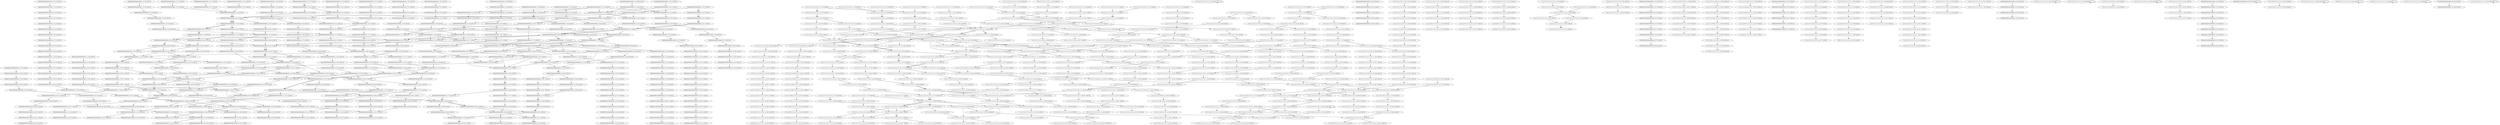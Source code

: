 digraph G {
    "00000100000000000000_11-30:6-LEN:20" -> "00001000000000000000_12-31:6-LEN:20";
    "11111111111111111111_8-28:16-LEN:20" -> "11111111111111111111_10-29:120-LEN:20";
    "00000000000000000000_14-34:7-LEN:20" -> "00000000000000000000_15-35:8-LEN:20";
    "11111101111111111101_10-29:6-LEN:20" -> "11111011111111111011_11-30:5-LEN:20";
    "11111111111111111111_14-34:20-LEN:20" -> "11111111111111111111_15-35:20-LEN:20";
    "00000000000000000000_7-27:6-LEN:20" -> "00000000000000000000_8-28:6-LEN:20";
    "00000000000000000000_1-21:7-LEN:20" -> "00000000000000000000_2-22:6-LEN:20";
    "00000000000000000000_21-41:7-LEN:20" -> "00000000000000000000_22-42:7-LEN:20";
    "00000000000000000000_13-33:15-LEN:20" -> "00000000000000000000_14-34:17-LEN:20";
    "11111111111111111111_4-24:9-LEN:20" -> "11111111111111111111_5-25:9-LEN:20";
    "11111111111111111111_5-25:32-LEN:20" -> "11111111111111111111_6-26:32-LEN:20";
    "00000000010000000000_9-28:14-LEN:20" -> "00000000100000000000_10-29:14-LEN:20";
    "00000000000001000000_5-24:13-LEN:20" -> "00000000000010000000_6-25:14-LEN:20";
    "11111101111111111111_5-24:5-LEN:20" -> "11111101111111111111_5-24:5-LEN:20";
    "00000000000000000000_4-24:14-LEN:20" -> "00000000000000000000_5-25:14-LEN:20";
    "00000000000000010000_8-27:13-LEN:20" -> "00000000000000100000_9-28:12-LEN:20";
    "00000000000000000000_18-39:5-LEN:20" -> "00000000000000000000_19-40:5-LEN:20";
    "11111111111111111111_4-24:9-LEN:20" -> "11111111111111111111_5-25:8-LEN:20";
    "00001000000000000000_3-22:6-LEN:20" -> "00010000000000000000_4-23:6-LEN:20";
    "11111111111111111111_2-22:7-LEN:20" -> "11111111111111111111_3-23:7-LEN:20";
    "11111111111111110111_11-31:5-LEN:20" -> "11111111111111101111_12-32:5-LEN:20";
    "11111111111111111111_9-29:6-LEN:20" -> "11111111111111111111_10-30:8-LEN:20";
    "11111111111111111111_13-34:5-LEN:20" -> "11111111111111111111_14-35:5-LEN:20";
    "11111110111111111111_21-40:154-LEN:20" -> "11111101111111111111_22-41:154-LEN:20";
    "10111111111110111111_15-34:8-LEN:20" -> "01111111111101111111_16-35:7-LEN:20";
    "00000000000000000000_17-37:6-LEN:20" -> "00000000000000000000_18-38:6-LEN:20";
    "00000000000010000000_11-30:13-LEN:20" -> "00000000000100000000_12-31:12-LEN:20";
    "11111111111111101111_12-32:8-LEN:20" -> "11111111111111011111_13-33:8-LEN:20";
    "00000000000000000000_6-26:17-LEN:20" -> "00000000000000000000_7-27:18-LEN:20";
    "00000000000000000000_4-23:380-LEN:20" -> "00000000000000000000_5-24:377-LEN:20";
    "00000000000000000000_4-23:380-LEN:20" -> "00000000000000000000_5-25:7-LEN:20";
    "00000000000000000100_12-31:15-LEN:20" -> "00000000000000001000_13-32:15-LEN:20";
    "00000000000000000000_18-38:15-LEN:20" -> "00000000000000000000_19-39:17-LEN:20";
    "11111111111111110111_17-36:5-LEN:20" -> "11111111111111101111_18-37:5-LEN:20";
    "11111111101111111111_12-31:5-LEN:20" -> "11111111011111111111_13-32:6-LEN:20";
    "11111111111111111110_8-28:7-LEN:20" -> "11111111111111111101_9-29:7-LEN:20";
    "11111111111111111111_3-23:9-LEN:20" -> "11111111111111111111_4-24:9-LEN:20";
    "11111111111111111111_6-26:13-LEN:20" -> "11111111111111111111_7-27:9-LEN:20";
    "00000000000000000000_15-35:6-LEN:20" -> "00000000000000000000_16-36:6-LEN:20";
    "11111111111011111111_16-36:11-LEN:20" -> "11111111110111111111_17-37:10-LEN:20";
    "11111111011111111111_21-40:7-LEN:20" -> "11111110111111111111_22-41:7-LEN:20";
    "11111111111110111111_15-34:117-LEN:20" -> "11111111111101111111_16-35:118-LEN:20";
    "00000000000000000000_21-41:5-LEN:20" -> "00000000000000000000_22-42:5-LEN:20";
    "11111110101111111111_18-38:5-LEN:20" -> "11111101011111111111_19-39:6-LEN:20";
    "00000000000000000000_6-26:6-LEN:20" -> "00000000000000000000_7-27:6-LEN:20";
    "11111111111111111110_5-24:7-LEN:20" -> "11111111111111111101_6-25:7-LEN:20";
    "11111111111111111111_9-29:16-LEN:20" -> "11111111111111111111_10-30:24-LEN:20";
    "11111111111111111111_3-23:12-LEN:20" -> "11111111111111111111_4-24:11-LEN:20";
    "01000000000000000000_15-34:5-LEN:20" -> "10000000000000000000_16-35:5-LEN:20";
    "00000000000000000000_14-33:365-LEN:20" -> "00000000000000000000_15-34:378-LEN:20";
    "00000000000000000000_14-33:365-LEN:20" -> "00000000000000000000_15-35:11-LEN:20";
    "11111111111111111111_1-21:37-LEN:20" -> "11111111111111111111_2-22:39-LEN:20";
    "11111111111111111111_5-26:5-LEN:20" -> "11111111111111111111_6-27:5-LEN:20";
    "11111111111111111111_15-35:9-LEN:20" -> "11111111111111111111_16-36:9-LEN:20";
    "11111111110111111111_21-40:7-LEN:20" -> "11111111101111111111_22-41:7-LEN:20";
    "11111111111111111111_12-32:10-LEN:20" -> "11111111111111111111_13-33:10-LEN:20";
    "00000000000000010000_14-33:14-LEN:20" -> "00000000000000100000_15-34:15-LEN:20";
    "00000000000000000000_10-30:12-LEN:20" -> "00000000000000000000_11-31:11-LEN:20";
    "11111111111111111011_10-29:10-LEN:20" -> "11111111111111110111_11-30:9-LEN:20";
    "11111111111111111111_8-29:7-LEN:20" -> "11111111111111111111_9-30:7-LEN:20";
    "00000000000000000000_3-23:13-LEN:20" -> "00000000000000000000_4-24:14-LEN:20";
    "11111111111111111111_10-30:24-LEN:20" -> "11111111111111111111_11-31:23-LEN:20";
    "00001000000000000000_19-38:12-LEN:20" -> "00010000000000000000_20-39:13-LEN:20";
    "00000000000000000000_2-22:12-LEN:20" -> "00000000000000000000_3-23:13-LEN:20";
    "00000000000000000000_19-39:10-LEN:20" -> "00000000000000000000_20-40:11-LEN:20";
    "00000000000000000000_10-30:12-LEN:20" -> "00000000000000000000_11-31:14-LEN:20";
    "11111111111111111101_9-29:20-LEN:20" -> "11111111111111111011_10-30:20-LEN:20";
    "00000000000000000000_13-33:17-LEN:20" -> "00000000000000000000_14-34:16-LEN:20";
    "11101111111111111111_21-40:5-LEN:20" -> "11011111111111111111_22-41:5-LEN:20";
    "11111111011111111111_20-39:156-LEN:20" -> "11111110111111111111_21-40:154-LEN:20";
    "11111111011111111111_20-39:156-LEN:20" -> "11111110111111111111_21-41:10-LEN:20";
    "00000000000000000000_21-41:9-LEN:20" -> "00000000000000000000_22-42:9-LEN:20";
    "00000000000000000000_5-24:377-LEN:20" -> "00000000000000000000_6-25:376-LEN:20";
    "00000000000000000000_5-24:377-LEN:20" -> "00000000000000000000_6-26:5-LEN:20";
    "00000000000000000000_5-25:11-LEN:20" -> "00000000000000000000_6-26:12-LEN:20";
    "00000000000000000000_9-29:17-LEN:20" -> "00000000000000000000_10-30:17-LEN:20";
    "00000010000000000000_17-36:13-LEN:20" -> "00000100000000000000_18-37:12-LEN:20";
    "00000000000000000000_10-30:17-LEN:20" -> "00000000000000000000_11-31:17-LEN:20";
    "11111111111111111111_11-31:7-LEN:20" -> "11111111111111111111_12-32:7-LEN:20";
    "00000000000000000000_10-30:5-LEN:20" -> "00000000000000000000_11-31:5-LEN:20";
    "00000000000000000000_18-38:12-LEN:20" -> "00000000000000000000_20-40:15-LEN:20";
    "00000000000000000000_18-38:12-LEN:20" -> "00000000000000000001_20-39:5-LEN:20";
    "00000000000000000000_18-38:12-LEN:20" -> "00000000000000000000_20-39:406-LEN:20";
    "00000000010000000000_14-33:14-LEN:20" -> "00000000100000000000_15-34:13-LEN:20";
    "00000000000000000000_7-27:18-LEN:20" -> "00000000000000000000_8-28:18-LEN:20";
    "11111111111111111111_6-26:8-LEN:20" -> "11111111111111111111_7-27:7-LEN:20";
    "00000000000000000000_2-22:14-LEN:20" -> "00000000000000000000_3-23:14-LEN:20";
    "11111111111111111111_4-25:9-LEN:20" -> "11111111111111111111_5-26:12-LEN:20";
    "11111111111111111111_12-31:122-LEN:20" -> "11111111111111111111_13-32:125-LEN:20";
    "11111111111111111110_7-28:7-LEN:20" -> "11111111111111111101_8-29:6-LEN:20";
    "00000000000000000000_4-24:14-LEN:20" -> "00000000000000000000_5-25:14-LEN:20";
    "11111111111111111111_16-36:9-LEN:20" -> "11111111111111111111_18-37:148-LEN:20";
    "11111111111111111111_16-36:9-LEN:20" -> "11111111111111111111_18-39:7-LEN:20";
    "11111111111111111111_1-22:8-LEN:20" -> "11111111111111111111_2-23:9-LEN:20";
    "00000000000000000000_1-21:10-LEN:20" -> "00000000000000000000_2-22:9-LEN:20";
    "11111111111011111111_10-29:6-LEN:20" -> "11111111110111111111_11-30:5-LEN:20";
    "11111111111111111111_21-41:6-LEN:20" -> "11111111111111111111_22-42:6-LEN:20";
    "00000000000000000000_16-36:7-LEN:20" -> "00000000000000000000_17-37:6-LEN:20";
    "11111111111111111011_10-30:20-LEN:20" -> "11111111111111110111_11-31:20-LEN:20";
    "11111111111111111111_4-25:7-LEN:20" -> "11111111111111111111_5-26:10-LEN:20";
    "11111111011111111111_19-39:10-LEN:20" -> "11111110111111111111_20-40:9-LEN:20";
    "01111111111111111111_11-30:6-LEN:20" -> "11111111111111111111_12-31:122-LEN:20";
    "01111111111111111111_11-30:6-LEN:20" -> "11111111111111111110_12-31:5-LEN:20";
    "00000000000000000000_19-39:18-LEN:20" -> "00000000000000000000_21-40:420-LEN:20";
    "00000000000000000000_19-39:18-LEN:20" -> "00000000000000000000_21-41:6-LEN:20";
    "00000000000000000000_2-22:9-LEN:20" -> "00000000000000000000_3-23:8-LEN:20";
    "00000000000000000000_1-21:11-LEN:20" -> "00000000000000000000_2-22:11-LEN:20";
    "00010000000000000000_7-26:7-LEN:20" -> "00100000000000000000_8-27:5-LEN:20";
    "00000100000000000000_6-25:7-LEN:20" -> "00001000000000000000_7-26:7-LEN:20";
    "00010000000000000000_13-32:5-LEN:20" -> "00100000000000000000_14-33:5-LEN:20";
    "11111101111011111111_22-41:7-LEN:20" -> "11111011110111111111_23-42:7-LEN:20";
    "00000000000000000000_3-23:8-LEN:20" -> "00000000000000000000_4-24:9-LEN:20";
    "00000000000000100000_8-27:6-LEN:20" -> "00000000000001000000_9-28:5-LEN:20";
    "00000000000000000000_8-28:14-LEN:20" -> "00000000000000000000_9-29:12-LEN:20";
    "01000000000000000000_17-36:15-LEN:20" -> "10000000000000000000_18-37:14-LEN:20";
    "00000000000000000000_8-28:13-LEN:20" -> "00000000000000000000_9-29:13-LEN:20";
    "11111111111111111111_13-33:21-LEN:20" -> "11111111111111111111_14-34:20-LEN:20";
    "00000000000000000000_15-35:16-LEN:20" -> "00000000000000000000_16-36:16-LEN:20";
    "00000000000000000000_16-36:17-LEN:20" -> "00000000000000000000_17-37:15-LEN:20";
    "11111111011111111111_19-39:8-LEN:20" -> "11111110111111111111_20-40:8-LEN:20";
    "00000000000000000000_2-22:15-LEN:20" -> "00000000000000000000_3-23:14-LEN:20";
    "00000000000000000000_15-34:378-LEN:20" -> "00000000000000000000_16-35:376-LEN:20";
    "00000000000000000000_5-25:7-LEN:20" -> "00000000000000000000_6-26:6-LEN:20";
    "00000000000000000000_12-32:5-LEN:20" -> "00000000000000000000_13-33:5-LEN:20";
    "00000000000000000000_4-24:7-LEN:20" -> "00000000000000000000_5-25:7-LEN:20";
    "00000000000000000000_7-27:8-LEN:20" -> "00000000000000000000_8-28:6-LEN:20";
    "11111111111111111011_11-30:115-LEN:20" -> "11111111111111110111_12-31:120-LEN:20";
    "00000000000000000000_20-40:14-LEN:20" -> "00000000000000000000_21-41:11-LEN:20";
    "11111111111111111111_21-41:14-LEN:20" -> "11111111111111111111_22-42:16-LEN:20";
    "11111111111111111111_20-39:163-LEN:20" -> "11111111111111111111_21-40:153-LEN:20";
    "11111111111111111111_20-39:163-LEN:20" -> "11111111111111111111_21-41:10-LEN:20";
    "00000000000000000000_14-34:9-LEN:20" -> "00000000000000000000_15-35:11-LEN:20";
    "00000000000000000000_1-21:12-LEN:20" -> "00000000000000000000_2-22:12-LEN:20";
    "00000000000000000000_9-29:13-LEN:20" -> "00000000000000000000_10-30:15-LEN:20";
    "11111111111111111111_5-25:11-LEN:20" -> "11111111111111111111_6-26:11-LEN:20";
    "11111111111110011111_15-34:7-LEN:20" -> "11111111111100111111_16-35:9-LEN:20";
    "00000000000000000000_11-31:11-LEN:20" -> "00000000000000000000_12-32:11-LEN:20";
    "11111111001111111111_20-39:7-LEN:20" -> "11111110011111111111_21-40:8-LEN:20";
    "11111111111111111111_11-31:11-LEN:20" -> "11111111111111111111_12-32:10-LEN:20";
    "11111111111111111111_11-31:5-LEN:20" -> "11111111111111111111_12-32:5-LEN:20";
    "00000000000000000000_20-40:10-LEN:20" -> "00000000000000000000_21-41:11-LEN:20";
    "00000000000000000000_22-41:399-LEN:20" -> "00000000000000000000_23-42:397-LEN:20";
    "00000000000000000000_22-41:399-LEN:20" -> "00000000000000000001_23-42:6-LEN:20";
    "11111111111111101111_12-32:21-LEN:20" -> "11111111111111011111_13-33:21-LEN:20";
    "00000001000000000000_4-23:8-LEN:20" -> "00000010000000000000_5-24:8-LEN:20";
    "11111111111111111111_17-37:5-LEN:20" -> "11111111111111111111_18-38:5-LEN:20";
    "10000000000000000000_16-35:5-LEN:20" -> "00000000000000000001_17-36:12-LEN:20";
    "10000000000000000000_16-35:5-LEN:20" -> "00000000000000000000_17-36:377-LEN:20";
    "00000010000000000000_8-27:5-LEN:20" -> "00000100000000000000_9-28:6-LEN:20";
    "11111110101111111111_21-40:7-LEN:20" -> "11111101011111111111_22-41:7-LEN:20";
    "10111111111111111111_20-39:6-LEN:20" -> "01111111111111111111_21-40:6-LEN:20";
    "00000000000000000000_11-31:16-LEN:20" -> "00000000000000000000_13-32:357-LEN:20";
    "00000000000000000000_7-27:16-LEN:20" -> "00000000000000000000_8-28:15-LEN:20";
    "11111111111111111111_3-24:5-LEN:20" -> "11111111111111111111_4-25:5-LEN:20";
    "11111111111111111100_10-29:6-LEN:20" -> "11111111111111111001_11-30:5-LEN:20";
    "00000000000000000000_14-34:5-LEN:20" -> "00000000000000000000_15-35:5-LEN:20";
    "00000000000000000000_17-37:9-LEN:20" -> "00000000000000000000_18-38:10-LEN:20";
    "11111111111111111111_17-37:8-LEN:20" -> "11111111111111111111_18-38:8-LEN:20";
    "00000000000000000010_3-22:5-LEN:20" -> "00000000000000000100_4-23:5-LEN:20";
    "11111111111111111111_5-25:8-LEN:20" -> "11111111111111111111_6-26:8-LEN:20";
    "00000000000000000000_1-21:7-LEN:20" -> "00000000000000000000_2-22:7-LEN:20";
    "00000000000000000000_17-37:6-LEN:20" -> "00000000000000000000_18-38:6-LEN:20";
    "00010000000000000000_4-23:6-LEN:20" -> "00100000000000000000_5-24:6-LEN:20";
    "11111111111111111100_9-28:17-LEN:20" -> "11111111111111111001_10-29:15-LEN:20";
    "00000000000000000000_19-39:9-LEN:20" -> "00000000000000000000_20-40:10-LEN:20";
    "00000000001000000000_12-31:5-LEN:20" -> "00000000010000000000_13-32:5-LEN:20";
    "11111111111111111111_10-29:120-LEN:20" -> "11111111111111111111_11-30:123-LEN:20";
    "11111111111111111111_7-27:9-LEN:20" -> "11111111111111111110_8-28:5-LEN:20";
    "11111111110111111111_6-25:6-LEN:20" -> "11111111101111111111_7-26:6-LEN:20";
    "11111111110011111111_17-36:17-LEN:20" -> "11111111100111111111_18-37:14-LEN:20";
    "00000000000000000000_8-28:6-LEN:20" -> "00000000000000000000_9-29:6-LEN:20";
    "11111011111111111111_5-24:6-LEN:20" -> "11110111111111111111_6-25:6-LEN:20";
    "11111101011111111111_19-39:6-LEN:20" -> "11111010111111111111_20-40:5-LEN:20";
    "00000000000000000000_5-25:14-LEN:20" -> "00000000000000000000_6-26:15-LEN:20";
    "00100000000000000000_19-38:5-LEN:20" -> "01000000000000000000_20-39:5-LEN:20";
    "11111111111111111111_18-37:148-LEN:20" -> "11111111111111111111_19-38:167-LEN:20";
    "00000000000000000000_12-32:11-LEN:20" -> "00000000000000000000_13-33:10-LEN:20";
    "00000000000000000000_15-35:12-LEN:20" -> "00000000000000000000_16-36:12-LEN:20";
    "00000000100000000000_10-29:14-LEN:20" -> "00000001000000000000_11-30:14-LEN:20";
    "00000000000000000000_17-37:12-LEN:20" -> "00000000000000000000_18-38:12-LEN:20";
    "11111111111111111111_19-40:10-LEN:20" -> "11111111111111111111_20-41:10-LEN:20";
    "00000000000000000000_4-24:14-LEN:20" -> "00000000000000000000_5-25:14-LEN:20";
    "01111111111111111111_21-40:6-LEN:20" -> "11111111111111111111_22-41:157-LEN:20";
    "11111111111111111111_9-30:7-LEN:20" -> "11111111111111111111_10-31:8-LEN:20";
    "00000000001000000000_17-36:9-LEN:20" -> "00000000010000000000_18-37:10-LEN:20";
    "11111111111111101111_11-32:5-LEN:20" -> "11111111111111011111_12-33:5-LEN:20";
    "00000000000000000000_17-37:15-LEN:20" -> "00000000000000000000_18-38:15-LEN:20";
    "00000000000000000000_17-37:15-LEN:20" -> "00000000000000000000_18-38:15-LEN:20";
    "11111111111111111111_2-22:13-LEN:20" -> "11111111111111111111_3-23:14-LEN:20";
    "00000000000000000000_20-40:7-LEN:20" -> "00000000000000000000_21-41:7-LEN:20";
    "10111111111111111111_2-21:9-LEN:20" -> "01111111111111111111_3-22:8-LEN:20";
    "00000000000000000000_8-28:8-LEN:20" -> "00000000000000000000_9-29:7-LEN:20";
    "00000000000000000000_1-21:17-LEN:20" -> "00000000000000000000_2-22:17-LEN:20";
    "11111100111111111111_22-41:8-LEN:20" -> "11111001111111111111_23-42:9-LEN:20";
    "11111111111110111111_14-33:13-LEN:20" -> "11111111111101111111_15-34:12-LEN:20";
    "11111111111111111111_9-29:8-LEN:20" -> "11111111111111111111_10-30:9-LEN:20";
    "11111111011111111111_20-40:6-LEN:20" -> "11111110111111111111_21-41:6-LEN:20";
    "00000000000000000000_10-30:6-LEN:20" -> "00000000000000000000_11-31:6-LEN:20";
    "01111111111111111111_3-22:8-LEN:20" -> "11111111111111111111_4-24:5-LEN:20";
    "01111111111111111111_3-22:8-LEN:20" -> "11111111111111111111_4-23:245-LEN:20";
    "11111111111111111111_4-24:38-LEN:20" -> "11111111111111111111_5-25:41-LEN:20";
    "00100000000000000000_16-35:15-LEN:20" -> "01000000000000000000_17-36:15-LEN:20";
    "00000000000000000000_4-24:14-LEN:20" -> "00000000000000000000_5-25:16-LEN:20";
    "11111111111111111111_5-25:8-LEN:20" -> "11111111111111111111_6-26:8-LEN:20";
    "00000000010000000000_5-24:5-LEN:20" -> "00000000100000000000_6-25:5-LEN:20";
    "00000000000000000000_16-36:16-LEN:20" -> "00000000000000000000_17-37:16-LEN:20";
    "11111111111111111111_3-23:9-LEN:20" -> "11111111111111111111_4-24:9-LEN:20";
    "00000000000000000010_21-40:5-LEN:20" -> "00000000000000000100_22-41:5-LEN:20";
    "11111111101111111111_20-39:6-LEN:20" -> "11111111011111111111_21-40:7-LEN:20";
    "00000000000000000000_4-24:9-LEN:20" -> "00000000000000000000_5-25:9-LEN:20";
    "11111111111011111111_5-24:7-LEN:20" -> "11111111110111111111_6-25:6-LEN:20";
    "00100000000000000000_3-22:8-LEN:20" -> "01000000000000000000_4-23:7-LEN:20";
    "00000001000000000000_22-41:16-LEN:20" -> "00000010000000000000_23-42:16-LEN:20";
    "11111111111011111111_18-37:5-LEN:20" -> "11111111110111111111_19-38:6-LEN:20";
    "11111111111111111111_14-34:8-LEN:20" -> "11111111111111111111_15-35:9-LEN:20";
    "00000000000000000000_8-28:13-LEN:20" -> "00000000000000000000_9-29:14-LEN:20";
    "00000000000000000000_15-35:12-LEN:20" -> "00000000000000000000_16-36:12-LEN:20";
    "11111111111111111111_4-24:17-LEN:20" -> "11111111111111111111_5-25:16-LEN:20";
    "11111111111111111111_17-37:5-LEN:20" -> "11111111111111111111_18-38:5-LEN:20";
    "11111111110111111111_18-37:136-LEN:20" -> "11111111101111111111_19-38:150-LEN:20";
    "11111111111111111111_17-37:13-LEN:20" -> "11111111111111111111_19-38:167-LEN:20";
    "00000000000000000000_15-35:11-LEN:20" -> "00000000000000000000_16-36:11-LEN:20";
    "11111111111111111111_17-37:6-LEN:20" -> "11111111111111111111_18-38:7-LEN:20";
    "11111111111111111111_19-39:9-LEN:20" -> "11111111111111111111_20-40:10-LEN:20";
    "00000000000000000000_12-32:18-LEN:20" -> "00000000000000000000_13-33:17-LEN:20";
    "11111111111111111111_21-41:10-LEN:20" -> "11111111111111111111_22-42:10-LEN:20";
    "11111110111111111111_18-38:6-LEN:20" -> "11111101111111111111_19-39:6-LEN:20";
    "11111111111111111011_8-28:6-LEN:20" -> "11111111111111110111_9-29:6-LEN:20";
    "00000000000000000000_5-25:9-LEN:20" -> "00000000000000000000_7-27:15-LEN:20";
    "00000000000000000000_5-25:9-LEN:20" -> "00000000000000000000_7-26:370-LEN:20";
    "00010000000000000000_8-27:7-LEN:20" -> "00100000000000000000_9-28:8-LEN:20";
    "00000000000000000000_16-36:15-LEN:20" -> "00000000000000000000_17-37:16-LEN:20";
    "11111101111111111111_7-26:12-LEN:20" -> "11111011111111111111_8-27:9-LEN:20";
    "00010000000000000000_15-34:15-LEN:20" -> "00100000000000000000_16-35:15-LEN:20";
    "01000000000000000000_6-25:6-LEN:20" -> "10000000000000000000_7-26:5-LEN:20";
    "00000000000000000000_18-38:6-LEN:20" -> "00000000000000000000_19-39:6-LEN:20";
    "00000000000000000000_11-31:14-LEN:20" -> "00000000000000000000_12-32:14-LEN:20";
    "00000000000000000000_18-38:16-LEN:20" -> "00000000000000000000_19-39:18-LEN:20";
    "11110111111111111111_21-41:7-LEN:20" -> "11101111111111111111_22-42:7-LEN:20";
    "00000000000000000000_8-28:12-LEN:20" -> "00000000000000000000_9-29:10-LEN:20";
    "11110111111111111111_17-36:6-LEN:20" -> "11101111111111111111_18-37:7-LEN:20";
    "00000000000000000000_3-23:7-LEN:20" -> "00000000000000000000_4-24:7-LEN:20";
    "00000000000000000000_5-25:14-LEN:20" -> "00000000000000000000_6-26:13-LEN:20";
    "11111111111111111111_5-26:5-LEN:20" -> "11111111111111111111_6-27:5-LEN:20";
    "00000000000000010000_7-26:6-LEN:20" -> "00000000000000100000_8-27:6-LEN:20";
    "11111111011111111111_20-40:5-LEN:20" -> "11111110111111111111_21-41:5-LEN:20";
    "00000000000000000000_2-21:385-LEN:20" -> "00000000000000000000_3-22:399-LEN:20";
    "00000000000000000000_2-21:385-LEN:20" -> "00000000000000000001_3-22:5-LEN:20";
    "11111111111111111111_2-22:9-LEN:20" -> "11111111111111111111_3-23:9-LEN:20";
    "00000000000000000000_11-31:12-LEN:20" -> "00000000000000000000_12-32:12-LEN:20";
    "00000000000000000000_16-36:12-LEN:20" -> "00000000000000000000_17-37:12-LEN:20";
    "11111111111111111110_8-28:5-LEN:20" -> "11111111111111111101_9-29:5-LEN:20";
    "00000000000000001000_11-30:8-LEN:20" -> "00000000000000010000_12-31:8-LEN:20";
    "00000000000000000010_4-23:5-LEN:20" -> "00000000000000000100_5-24:5-LEN:20";
    "11111111111111111111_20-40:14-LEN:20" -> "11111111111111111111_21-41:14-LEN:20";
    "00000000100000000000_6-25:5-LEN:20" -> "00000001000000000000_7-26:5-LEN:20";
    "00000000000000000000_19-39:7-LEN:20" -> "00000000000000000000_20-40:7-LEN:20";
    "00000000000000000000_11-31:14-LEN:20" -> "00000000000000000000_12-32:13-LEN:20";
    "00001000000000000000_7-26:7-LEN:20" -> "00010000000000000000_8-27:7-LEN:20";
    "00000001000000000000_7-26:5-LEN:20" -> "00000010000000000000_8-27:5-LEN:20";
    "00000000000000000000_17-37:7-LEN:20" -> "00000000000000000000_18-38:8-LEN:20";
    "00000001000000000000_14-33:5-LEN:20" -> "00000010000000000000_15-34:5-LEN:20";
    "00000000000000000000_9-29:6-LEN:20" -> "00000000000000000000_10-30:6-LEN:20";
    "00000000000000100000_22-41:11-LEN:20" -> "00000000000001000000_23-42:11-LEN:20";
    "00000000000000000000_9-29:12-LEN:20" -> "00000000000000000000_10-30:12-LEN:20";
    "00010000000000000000_2-21:8-LEN:20" -> "00100000000000000000_3-22:8-LEN:20";
    "00000000000000000000_6-26:6-LEN:20" -> "00000000000000000000_7-27:6-LEN:20";
    "11111111111111111111_1-21:8-LEN:20" -> "11111111111111111111_2-22:9-LEN:20";
    "11111111111111111111_8-27:201-LEN:20" -> "11111111111111111111_9-28:104-LEN:20";
    "11111111111111111111_8-27:201-LEN:20" -> "11111111111111111111_9-29:8-LEN:20";
    "11111111111111111111_8-27:201-LEN:20" -> "11111111111111111110_9-28:100-LEN:20";
    "00000000000000000000_18-38:15-LEN:20" -> "00000000000000000000_19-39:13-LEN:20";
    "10000000000000000000_21-40:6-LEN:20" -> "00000000000000000000_22-41:399-LEN:20";
    "10000000000000000000_21-40:6-LEN:20" -> "00000000000000000000_22-42:27-LEN:20";
    "11111111111111111111_6-27:13-LEN:20" -> "11111111111111111110_7-28:7-LEN:20";
    "11111111111111111111_6-27:13-LEN:20" -> "11111111111111111111_7-28:6-LEN:20";
    "00000000000000000000_12-32:13-LEN:20" -> "00000000000000000000_13-33:13-LEN:20";
    "00000000000000000000_3-23:10-LEN:20" -> "00000000000000000000_4-24:11-LEN:20";
    "00000000100000000000_15-34:13-LEN:20" -> "00000001000000000000_16-35:13-LEN:20";
    "11111111111111111111_6-26:15-LEN:20" -> "11111111111111111111_7-27:11-LEN:20";
    "11111111111111111111_6-26:15-LEN:20" -> "11111111111111111110_7-27:5-LEN:20";
    "00000001000000000000_20-39:13-LEN:20" -> "00000010000000000000_21-40:14-LEN:20";
    "11111111111111111111_5-25:8-LEN:20" -> "11111111111111111111_6-26:7-LEN:20";
    "00000000000000000000_7-27:6-LEN:20" -> "00000000000000000000_8-28:5-LEN:20";
    "00000000000000000000_15-35:10-LEN:20" -> "00000000000000000000_16-36:11-LEN:20";
    "11111111111111111111_13-33:8-LEN:20" -> "11111111111111111111_14-34:7-LEN:20";
    "11111111111111111111_6-26:32-LEN:20" -> "11111111111111111111_7-27:29-LEN:20";
    "11111111111100111111_15-34:16-LEN:20" -> "11111111111001111111_16-35:16-LEN:20";
    "11111111111101111111_16-36:7-LEN:20" -> "11111111111011111111_17-37:7-LEN:20";
    "11111110111101111111_21-40:7-LEN:20" -> "11111101111011111111_22-41:7-LEN:20";
    "11111111111111111111_1-21:14-LEN:20" -> "11111111111111111111_2-22:14-LEN:20";
    "11111111111111111111_5-25:9-LEN:20" -> "11111111111111111111_7-27:9-LEN:20";
    "11111111111111111111_5-25:9-LEN:20" -> "11111111111111111111_7-26:219-LEN:20";
    "00000000000010000000_17-36:15-LEN:20" -> "00000000000100000000_18-37:14-LEN:20";
    "11111111111111111111_17-37:8-LEN:20" -> "11111111111111111111_18-38:8-LEN:20";
    "11111111111111111111_11-31:11-LEN:20" -> "11111111111111111111_12-32:10-LEN:20";
    "11111111111111101111_12-32:9-LEN:20" -> "11111111111111011111_13-33:9-LEN:20";
    "11111010111111111111_20-40:5-LEN:20" -> "11110101111111111111_21-41:5-LEN:20";
    "00001000000000000000_12-31:6-LEN:20" -> "00010000000000000000_13-32:5-LEN:20";
    "00000000000000100000_15-34:15-LEN:20" -> "00000000000001000000_16-35:15-LEN:20";
    "11111111111111101111_12-32:5-LEN:20" -> "11111111111111011111_14-33:116-LEN:20";
    "11111111111111111111_7-27:7-LEN:20" -> "11111111111111111111_8-28:5-LEN:20";
    "11111111111111011111_14-33:116-LEN:20" -> "11111111111110111111_15-34:117-LEN:20";
    "11111111111111111110_6-25:15-LEN:20" -> "11111111111111111101_7-26:6-LEN:20";
    "11111111111111111110_6-25:15-LEN:20" -> "11111111111111111101_7-27:6-LEN:20";
    "00000000000000000000_19-39:12-LEN:20" -> "00000000000000000000_20-40:14-LEN:20";
    "00000000000000000000_16-36:11-LEN:20" -> "00000000000000000000_17-37:11-LEN:20";
    "00000000000000000000_5-25:14-LEN:20" -> "00000000000000000000_6-26:15-LEN:20";
    "11111111111111111111_19-39:9-LEN:20" -> "11111111111111111111_20-40:7-LEN:20";
    "00000000000100000000_16-35:8-LEN:20" -> "00000000001000000000_17-36:9-LEN:20";
    "11111111101111111111_19-38:150-LEN:20" -> "11111111011111111111_20-39:156-LEN:20";
    "00000000000000000000_21-41:5-LEN:20" -> "00000000000000000000_22-42:5-LEN:20";
    "00000000001000000000_1-20:8-LEN:20" -> "00000000010000000000_2-21:8-LEN:20";
    "00000000000000000000_2-22:7-LEN:20" -> "00000000000000000000_3-23:7-LEN:20";
    "11111111101011111111_19-38:7-LEN:20" -> "11111111010111111111_20-39:7-LEN:20";
    "00000000001000000000_4-23:5-LEN:20" -> "00000000010000000000_5-24:5-LEN:20";
    "00000000000000000000_4-24:14-LEN:20" -> "00000000000000000000_5-25:14-LEN:20";
    "11111111111111111111_20-40:7-LEN:20" -> "11111111111111111111_21-41:6-LEN:20";
    "11111111111111111111_6-26:7-LEN:20" -> "11111111111111111111_7-27:7-LEN:20";
    "11111111111110111111_20-39:6-LEN:20" -> "11111111111101111111_21-40:7-LEN:20";
    "10000000000000000000_14-33:5-LEN:20" -> "00000000000000000000_15-34:378-LEN:20";
    "10000000000000000000_14-33:5-LEN:20" -> "00000000000000000000_15-35:11-LEN:20";
    "00000000000000000100_1-20:13-LEN:20" -> "00000000000000001000_2-21:14-LEN:20";
    "00000000000000000001_17-36:12-LEN:20" -> "00000000000000000010_18-37:12-LEN:20";
    "11111110111111111111_6-25:11-LEN:20" -> "11111101111111111111_7-26:12-LEN:20";
    "11111111110111111111_18-39:10-LEN:20" -> "11111111101111111111_19-40:10-LEN:20";
    "11111111111111111111_18-38:8-LEN:20" -> "11111111111111111111_19-39:8-LEN:20";
    "11111111111111111111_3-24:5-LEN:20" -> "11111111111111111111_4-25:6-LEN:20";
    "11111111111111111111_7-27:9-LEN:20" -> "11111111111111111110_8-28:5-LEN:20";
    "11111111111111111111_20-40:10-LEN:20" -> "11111111111111111111_21-41:10-LEN:20";
    "11111111111111111111_20-40:7-LEN:20" -> "11111111111111111111_21-41:7-LEN:20";
    "00000000000000010000_12-31:8-LEN:20" -> "00000000000000100000_13-32:8-LEN:20";
    "11111111111110111111_14-34:5-LEN:20" -> "11111111111101111111_15-35:5-LEN:20";
    "00000000000000000000_13-33:5-LEN:20" -> "00000000000000000000_14-34:5-LEN:20";
    "11111111101111111111_19-39:7-LEN:20" -> "11111111011111111111_20-40:6-LEN:20";
    "11111111111011111111_17-37:7-LEN:20" -> "11111111110111111111_18-38:8-LEN:20";
    "00000000000000000000_19-39:7-LEN:20" -> "00000000000000000000_20-40:8-LEN:20";
    "00000000000000000000_2-22:10-LEN:20" -> "00000000000000000000_3-23:9-LEN:20";
    "00000000000000000000_9-29:10-LEN:20" -> "00000000000000000000_10-30:10-LEN:20";
    "11111111111101111111_1-20:13-LEN:20" -> "11111111111011111111_2-21:13-LEN:20";
    "11111111111111111111_6-26:8-LEN:20" -> "11111111111111111111_7-27:5-LEN:20";
    "00000000000000000010_9-28:8-LEN:20" -> "00000000000000000100_10-29:8-LEN:20";
    "00000000000000000001_8-27:7-LEN:20" -> "00000000000000000010_9-28:8-LEN:20";
    "00000000000000000000_17-37:10-LEN:20" -> "00000000000000000000_18-38:9-LEN:20";
    "00000000000000000000_18-37:389-LEN:20" -> "00000000000000000000_19-38:411-LEN:20";
    "11111111111011111111_2-21:13-LEN:20" -> "11111111110111111111_3-22:13-LEN:20";
    "11111111111111101111_10-30:6-LEN:20" -> "11111111111111011111_11-31:6-LEN:20";
    "11111111111111111111_19-39:8-LEN:20" -> "11111111111111111111_20-40:5-LEN:20";
    "00000000000100000000_3-22:5-LEN:20" -> "00000000001000000000_4-23:5-LEN:20";
    "00000000000000000000_13-33:6-LEN:20" -> "00000000000000000000_14-34:6-LEN:20";
    "00000000000000000000_4-24:6-LEN:20" -> "00000000000000000000_5-25:5-LEN:20";
    "00000001000000000000_16-35:13-LEN:20" -> "00000010000000000000_17-36:13-LEN:20";
    "11111111101111111111_18-38:8-LEN:20" -> "11111111011111111111_19-39:10-LEN:20";
    "11111111111111110111_12-31:120-LEN:20" -> "11111111111111101111_13-32:114-LEN:20";
    "11111111111111110111_12-31:120-LEN:20" -> "11111111111111101111_13-33:7-LEN:20";
    "11111111111111111111_12-33:8-LEN:20" -> "11111111111111111111_13-34:8-LEN:20";
    "00000000000000000000_3-23:12-LEN:20" -> "00000000000000000000_4-24:12-LEN:20";
    "11111111011111111111_2-21:6-LEN:20" -> "11111110111111111111_3-22:6-LEN:20";
    "01000000000000000000_13-32:5-LEN:20" -> "10000000000000000000_14-33:5-LEN:20";
    "11111111111101111111_21-40:7-LEN:20" -> "11111111111011111111_22-41:6-LEN:20";
    "00000000000000000000_3-23:7-LEN:20" -> "00000000000000000000_4-24:7-LEN:20";
    "00000000000000000000_17-37:15-LEN:20" -> "00000000000000000000_19-38:411-LEN:20";
    "00000000100000000000_19-38:11-LEN:20" -> "00000001000000000000_20-39:13-LEN:20";
    "11111111111111111111_20-41:10-LEN:20" -> "11111111111111111111_21-42:10-LEN:20";
    "00010000000000000000_20-39:13-LEN:20" -> "00100000000000000000_21-40:13-LEN:20";
    "00001000000000000000_14-33:15-LEN:20" -> "00010000000000000000_15-34:15-LEN:20";
    "00000000000000000000_8-28:18-LEN:20" -> "00000000000000000000_9-29:17-LEN:20";
    "11111111111110111111_12-32:6-LEN:20" -> "11111111111101111111_13-33:5-LEN:20";
    "11111111111111011111_13-33:21-LEN:20" -> "11111111111110111111_14-34:23-LEN:20";
    "00000000000000000000_16-36:14-LEN:20" -> "00000000000000000000_17-37:15-LEN:20";
    "00000000000000000000_21-41:11-LEN:20" -> "00000000000000000000_22-42:11-LEN:20";
    "11111111111111111111_16-36:14-LEN:20" -> "11111111111111111111_17-37:13-LEN:20";
    "00000000000000000000_5-25:8-LEN:20" -> "00000000000000000000_6-26:8-LEN:20";
    "11111111111110011111_14-33:17-LEN:20" -> "11111111111100111111_15-34:16-LEN:20";
    "11111111111111111111_21-41:7-LEN:20" -> "11111111111111111111_22-42:7-LEN:20";
    "00000000100000000000_13-32:5-LEN:20" -> "00000001000000000000_14-33:5-LEN:20";
    "11111111111111011111_17-36:11-LEN:20" -> "11111111111110111111_18-37:10-LEN:20";
    "11111111111111111111_7-27:14-LEN:20" -> "11111111111111111110_8-28:7-LEN:20";
    "11111111111111111111_7-27:14-LEN:20" -> "11111111111111111111_8-28:8-LEN:20";
    "11111111111111111111_7-26:219-LEN:20" -> "11111111111111111111_8-27:201-LEN:20";
    "11111111111111111111_7-26:219-LEN:20" -> "11111111111111111110_8-27:22-LEN:20";
    "00000000000000000001_4-23:12-LEN:20" -> "00000000000000000010_5-24:12-LEN:20";
    "00000000000000000000_2-22:5-LEN:20" -> "00000000000000000000_3-23:5-LEN:20";
    "00000000000000000000_9-28:349-LEN:20" -> "00000000000000000000_10-30:9-LEN:20";
    "00000000000000000000_9-28:349-LEN:20" -> "00000000000000000001_10-29:15-LEN:20";
    "00000000000000000000_9-28:349-LEN:20" -> "00000000000000000000_10-29:331-LEN:20";
    "00000000001000000000_19-38:16-LEN:20" -> "00000000010000000000_20-39:15-LEN:20";
    "11111111111111101111_4-23:5-LEN:20" -> "11111111111111011111_5-24:5-LEN:20";
    "11111111111111111101_15-34:5-LEN:20" -> "11111111111111111011_16-35:5-LEN:20";
    "11111101011111111111_22-41:7-LEN:20" -> "11111010111111111111_23-42:7-LEN:20";
    "00000000000000000000_13-32:357-LEN:20" -> "00000000000000000000_14-33:365-LEN:20";
    "00000000000000000000_13-32:357-LEN:20" -> "00000000000000000000_14-34:12-LEN:20";
    "00000000000000000000_18-38:10-LEN:20" -> "00000000000000000000_19-39:9-LEN:20";
    "00000000000010000000_6-25:14-LEN:20" -> "00000000000100000000_7-26:14-LEN:20";
    "11111111111111111111_5-25:12-LEN:20" -> "11111111111111111111_6-26:12-LEN:20";
    "11111111111111110111_10-31:5-LEN:20" -> "11111111111111101111_11-32:5-LEN:20";
    "11111111111111111111_8-28:8-LEN:20" -> "11111111111111111111_9-29:8-LEN:20";
    "11111111111111111111_9-28:104-LEN:20" -> "11111111111111111111_10-29:120-LEN:20";
    "11111111111111111111_3-23:7-LEN:20" -> "11111111111111111111_4-24:8-LEN:20";
    "11111111111111111111_1-21:36-LEN:20" -> "11111111111111111111_2-22:39-LEN:20";
    "00000000000000000000_19-39:6-LEN:20" -> "00000000000000000000_20-40:7-LEN:20";
    "11111111111111111111_5-24:235-LEN:20" -> "11111111111111111110_6-25:15-LEN:20";
    "11111111111111111111_5-24:235-LEN:20" -> "11111111111111111111_6-26:5-LEN:20";
    "11111111111111111111_5-24:235-LEN:20" -> "11111111111111111111_6-25:218-LEN:20";
    "11111111111111111111_2-22:39-LEN:20" -> "11111111111111111111_3-23:41-LEN:20";
    "11111111111111111111_15-35:20-LEN:20" -> "11111111111111111111_17-36:145-LEN:20";
    "11111111111111111111_6-26:11-LEN:20" -> "11111111111111111111_7-27:9-LEN:20";
    "11011111111111111111_6-25:5-LEN:20" -> "10111111111111111111_7-26:5-LEN:20";
    "00000000000000000000_8-28:12-LEN:20" -> "00000000000000000000_9-29:12-LEN:20";
    "00000000000000000000_4-24:20-LEN:20" -> "00000000000000000000_5-25:20-LEN:20";
    "00000000000000001000_2-21:14-LEN:20" -> "00000000000000010000_3-22:15-LEN:20";
    "00000000000000000000_13-33:19-LEN:20" -> "00000000000000000000_15-34:378-LEN:20";
    "00000000000000000000_13-33:19-LEN:20" -> "00000000000000000000_15-35:11-LEN:20";
    "11111111111110111111_15-35:6-LEN:20" -> "11111111111101111111_16-36:7-LEN:20";
    "00000000000000000000_3-23:5-LEN:20" -> "00000000000000000000_4-24:6-LEN:20";
    "00000000000000000100_5-24:5-LEN:20" -> "00000000000000001000_6-25:6-LEN:20";
    "11111111111111111111_14-35:5-LEN:20" -> "11111111111111111111_15-36:5-LEN:20";
    "00000010000000000000_21-40:14-LEN:20" -> "00000100000000000000_22-41:12-LEN:20";
    "11111111111111111111_21-41:5-LEN:20" -> "11111111111111111111_22-42:5-LEN:20";
    "00000000000000100000_4-23:15-LEN:20" -> "00000000000001000000_5-24:13-LEN:20";
    "11111111111111111101_9-29:5-LEN:20" -> "11111111111111111011_10-30:5-LEN:20";
    "00000000000000000000_1-21:8-LEN:20" -> "00000000000000000000_2-22:9-LEN:20";
    "11111111111111111111_16-35:124-LEN:20" -> "11111111111111111111_17-36:145-LEN:20";
    "00000000000000000000_14-34:12-LEN:20" -> "00000000000000000000_15-35:14-LEN:20";
    "11111111111111111011_9-30:5-LEN:20" -> "11111111111111110111_10-31:5-LEN:20";
    "00100000000000000000_5-24:6-LEN:20" -> "01000000000000000000_6-25:6-LEN:20";
    "00000000000000000000_10-30:15-LEN:20" -> "00000000000000000000_11-31:15-LEN:20";
    "00000000000000000000_20-40:17-LEN:20" -> "00000000000000000000_21-41:16-LEN:20";
    "11111111111111111111_17-36:145-LEN:20" -> "11111111111111111111_18-37:148-LEN:20";
    "11111111111111111111_17-36:145-LEN:20" -> "11111111111111111111_18-39:7-LEN:20";
    "00000000000000000000_14-34:14-LEN:20" -> "00000000000000000000_15-35:14-LEN:20";
    "11111111111100111111_16-35:9-LEN:20" -> "11111111111001111111_17-36:8-LEN:20";
    "11111111111111111111_2-23:9-LEN:20" -> "11111111111111111111_3-24:8-LEN:20";
    "11101111111111101111_13-32:7-LEN:20" -> "11011111111111011111_14-33:8-LEN:20";
    "00000000000000000000_10-30:9-LEN:20" -> "00000000000000000000_11-31:8-LEN:20";
    "00000000000010000000_16-35:5-LEN:20" -> "00000000000100000000_17-36:5-LEN:20";
    "11111111111111111111_4-24:8-LEN:20" -> "11111111111111111111_5-25:8-LEN:20";
    "00000000000000000000_7-27:8-LEN:20" -> "00000000000000000000_8-28:8-LEN:20";
    "11111111111111111111_4-24:19-LEN:20" -> "11111111111111111111_5-25:18-LEN:20";
    "11111111101111111111_19-40:10-LEN:20" -> "11111111011111111111_20-41:10-LEN:20";
    "00000000000000000000_11-31:17-LEN:20" -> "00000000000000000000_12-32:18-LEN:20";
    "00000000000000000000_12-32:9-LEN:20" -> "00000000000000000000_13-33:10-LEN:20";
    "00000000000000000000_8-28:15-LEN:20" -> "00000000000000000000_9-29:17-LEN:20";
    "11111111111111111111_2-22:14-LEN:20" -> "11111111111111111111_3-23:15-LEN:20";
    "00000000000000000000_6-26:15-LEN:20" -> "00000000000000000000_7-27:16-LEN:20";
    "11111111111111101111_13-32:114-LEN:20" -> "11111111111111011111_14-33:116-LEN:20";
    "11111111111111111111_2-23:10-LEN:20" -> "11111111111111111111_3-24:9-LEN:20";
    "11111111011111111111_13-32:6-LEN:20" -> "11111110111111111111_14-33:6-LEN:20";
    "00000000000000000000_9-29:5-LEN:20" -> "00000000000000000000_10-30:5-LEN:20";
    "00001000000000000000_10-29:6-LEN:20" -> "00010000000000000000_11-30:5-LEN:20";
    "11111111111111111101_8-29:6-LEN:20" -> "11111111111111111011_9-30:5-LEN:20";
    "00000000010000000000_1-20:10-LEN:20" -> "00000000100000000000_2-21:10-LEN:20";
    "11110111111111111111_1-20:5-LEN:20" -> "11110111111111111111_1-20:5-LEN:20";
    "11111111111111111111_5-25:8-LEN:20" -> "11111111111111111111_6-26:7-LEN:20";
    "11111111111111111111_3-24:9-LEN:20" -> "11111111111111111111_4-25:9-LEN:20";
    "11111111111111011111_13-33:9-LEN:20" -> "11111111111110111111_14-34:8-LEN:20";
    "11111111111111111111_13-34:8-LEN:20" -> "11111111111111111111_16-35:124-LEN:20";
    "00000000000000000000_11-31:5-LEN:20" -> "00000000000000000000_12-32:6-LEN:20";
    "00000000000000000000_6-26:19-LEN:20" -> "00000000000000000000_7-27:18-LEN:20";
    "00000000000000000000_12-32:14-LEN:20" -> "00000000000000000000_13-33:15-LEN:20";
    "00000000000000000001_10-29:15-LEN:20" -> "00000000000000000010_11-30:15-LEN:20";
    "11111110111111111111_20-40:9-LEN:20" -> "11111101111111111111_21-41:10-LEN:20";
    "11111111111111111111_4-24:14-LEN:20" -> "11111111111111111111_5-25:12-LEN:20";
    "11111111111111111111_2-22:9-LEN:20" -> "11111111111111111111_3-23:9-LEN:20";
    "11111111110111111111_17-37:10-LEN:20" -> "11111111101111111111_19-38:150-LEN:20";
    "11111111110011111111_18-37:6-LEN:20" -> "11111111100111111111_19-38:6-LEN:20";
    "11111111111111111011_10-30:5-LEN:20" -> "11111111111111110111_11-31:5-LEN:20";
    "11111111111111110111_11-31:8-LEN:20" -> "11111111111111101111_12-32:8-LEN:20";
    "00000000000100000000_11-30:5-LEN:20" -> "00000000001000000000_12-31:5-LEN:20";
    "00000000000000000000_5-25:11-LEN:20" -> "00000000000000000000_6-26:11-LEN:20";
    "11111111111111111111_5-25:16-LEN:20" -> "11111111111111111111_6-26:15-LEN:20";
    "11111100111111111111_21-40:13-LEN:20" -> "11111001111111111111_22-41:13-LEN:20";
    "11111111111111111111_1-21:12-LEN:20" -> "11111111111111111111_3-22:242-LEN:20";
    "00000000000000000000_16-36:5-LEN:20" -> "00000000000000000000_17-37:7-LEN:20";
    "00000000000000000000_13-33:15-LEN:20" -> "00000000000000000000_14-34:14-LEN:20";
    "11111111111110111111_14-34:10-LEN:20" -> "11111111111101111111_15-35:10-LEN:20";
    "11111111111111011111_19-38:5-LEN:20" -> "11111111111110111111_20-39:6-LEN:20";
    "11111111111111111111_14-33:126-LEN:20" -> "11111111111111111111_15-34:123-LEN:20";
    "00000000000000000000_2-22:9-LEN:20" -> "00000000000000000000_3-23:8-LEN:20";
    "11111111111111111111_12-32:10-LEN:20" -> "11111111111111111111_13-33:11-LEN:20";
    "00100000000000000000_8-27:5-LEN:20" -> "01000000000000000000_9-28:5-LEN:20";
    "11111111111101111111_15-35:10-LEN:20" -> "11111111111011111111_16-36:11-LEN:20";
    "11111111111110111111_13-34:5-LEN:20" -> "11111111111101111111_16-35:118-LEN:20";
    "11111111111111111111_4-25:5-LEN:20" -> "11111111111111111111_5-26:5-LEN:20";
    "00000000000000000000_5-25:20-LEN:20" -> "00000000000000000000_6-26:19-LEN:20";
    "11111111111111111111_4-24:5-LEN:20" -> "11111111111111111111_4-24:5-LEN:20";
    "00000000000000000000_8-28:11-LEN:20" -> "00000000000000000000_9-29:11-LEN:20";
    "00100000000000000000_14-33:5-LEN:20" -> "01000000000000000000_15-34:5-LEN:20";
    "00000000000000000000_20-40:11-LEN:20" -> "00000000000000000000_21-41:10-LEN:20";
    "00010000000000000000_18-37:5-LEN:20" -> "00100000000000000000_19-38:5-LEN:20";
    "00000000000000000000_19-39:17-LEN:20" -> "00000000000000000000_20-40:16-LEN:20";
    "00000000000000000000_2-22:12-LEN:20" -> "00000000000000000000_3-23:12-LEN:20";
    "11111111100111111111_18-37:14-LEN:20" -> "11111111001111111111_19-38:13-LEN:20";
    "00000000000000000000_3-23:8-LEN:20" -> "00000000000000000000_4-24:8-LEN:20";
    "00000000000000000000_8-28:13-LEN:20" -> "00000000000000000000_9-29:13-LEN:20";
    "00000000000000000010_18-37:12-LEN:20" -> "00000000000000000100_19-38:10-LEN:20";
    "11111110111111111111_23-42:6-LEN:20" -> "11111110111111111111_23-42:6-LEN:20";
    "11111111111111111111_7-27:11-LEN:20" -> "11111111111111111110_8-28:8-LEN:20";
    "11111111111111111101_10-29:107-LEN:20" -> "11111111111111111011_11-30:115-LEN:20";
    "11111111111111111111_14-34:7-LEN:20" -> "11111111111111111111_15-35:7-LEN:20";
    "01000000000000000000_1-20:12-LEN:20" -> "10000000000000000000_2-21:11-LEN:20";
    "11111111111111111111_10-30:9-LEN:20" -> "11111111111111111111_11-31:11-LEN:20";
    "00001000000000000000_1-20:7-LEN:20" -> "00010000000000000000_2-21:8-LEN:20";
    "00000000000000000000_15-35:14-LEN:20" -> "00000000000000000000_16-36:14-LEN:20";
    "00000000100000000000_2-21:10-LEN:20" -> "00000001000000000000_3-22:10-LEN:20";
    "00000000000000000000_5-25:5-LEN:20" -> "00000000000000000000_6-26:6-LEN:20";
    "00100000000000000000_21-40:13-LEN:20" -> "01000000000000000000_22-41:12-LEN:20";
    "11111111111111111101_9-28:10-LEN:20" -> "11111111111111111011_10-29:10-LEN:20";
    "11111111111111111111_3-23:15-LEN:20" -> "11111111111111111111_4-24:17-LEN:20";
    "11111111111111111111_14-34:10-LEN:20" -> "11111111111111111111_15-35:9-LEN:20";
    "00000100000000000000_16-35:5-LEN:20" -> "00001000000000000000_17-36:5-LEN:20";
    "11111111111111111111_5-25:13-LEN:20" -> "11111111111111111111_6-26:13-LEN:20";
    "11111111111110111111_14-34:6-LEN:20" -> "11111111111101111111_15-35:6-LEN:20";
    "00000000000100000000_12-31:12-LEN:20" -> "00000000001000000000_13-32:11-LEN:20";
    "11111111111111111111_4-24:11-LEN:20" -> "11111111111111111111_5-25:8-LEN:20";
    "00000000000000000000_21-40:420-LEN:20" -> "00000000000000000000_22-41:399-LEN:20";
    "00000000000000000000_21-40:420-LEN:20" -> "00000000000000000000_22-42:27-LEN:20";
    "00000000000000000000_10-30:5-LEN:20" -> "00000000000000000000_12-32:5-LEN:20";
    "00000000000000000000_10-30:5-LEN:20" -> "00000000000000000000_12-31:340-LEN:20";
    "00000000000000000000_11-31:6-LEN:20" -> "00000000000000000000_12-32:6-LEN:20";
    "00000000000000000000_1-21:14-LEN:20" -> "00000000000000000000_2-22:14-LEN:20";
    "10000000000000000000_5-24:6-LEN:20" -> "00000000000000000000_6-25:376-LEN:20";
    "10000000000000000000_5-24:6-LEN:20" -> "00000000000000000000_6-26:5-LEN:20";
    "11111111111111111111_9-29:5-LEN:20" -> "11111111111111111111_10-30:8-LEN:20";
    "11111111101111111111_18-38:10-LEN:20" -> "11111111011111111111_20-39:156-LEN:20";
    "00000000000000000000_14-34:9-LEN:20" -> "00000000000000000000_15-35:10-LEN:20";
    "00000000000000000000_12-32:6-LEN:20" -> "00000000000000000000_13-33:6-LEN:20";
    "00000000000000000000_9-29:17-LEN:20" -> "00000000000000000000_10-30:17-LEN:20";
    "00000000000000000000_19-39:10-LEN:20" -> "00000000000000000000_20-40:11-LEN:20";
    "11111111111101111111_15-34:12-LEN:20" -> "11111111111011111111_16-35:11-LEN:20";
    "11111111111111111111_1-21:14-LEN:20" -> "11111111111111111111_2-22:13-LEN:20";
    "11111111111111111111_12-32:5-LEN:20" -> "11111111111111111111_14-33:126-LEN:20";
    "11111111111111111111_17-37:8-LEN:20" -> "11111111111111111111_18-38:8-LEN:20";
    "00000000000000000000_19-39:6-LEN:20" -> "00000000000000000000_20-40:7-LEN:20";
    "00000000000000000000_2-22:17-LEN:20" -> "00000000000000000000_3-23:14-LEN:20";
    "11111111110111111111_17-37:6-LEN:20" -> "11111111101111111111_18-38:8-LEN:20";
    "11111111111111011111_4-23:5-LEN:20" -> "11111111111110111111_5-24:5-LEN:20";
    "00000000000000000000_12-32:16-LEN:20" -> "00000000000000000000_13-33:16-LEN:20";
    "11111111111111111111_9-29:8-LEN:20" -> "11111111111111111111_10-30:10-LEN:20";
    "00000000000000000000_7-27:18-LEN:20" -> "00000000000000000000_8-28:16-LEN:20";
    "11111111111111101111_10-29:5-LEN:20" -> "11111111111111101111_10-29:5-LEN:20";
    "11111111111111111111_19-39:5-LEN:20" -> "11111111111111111111_21-40:153-LEN:20";
    "11111111111111111111_19-39:5-LEN:20" -> "11111111111111111111_21-41:10-LEN:20";
    "11111111111101111111_4-23:8-LEN:20" -> "11111111111011111111_5-24:7-LEN:20";
    "11111111111111011111_7-26:7-LEN:20" -> "11111111111110111111_8-27:7-LEN:20";
    "00000000000000000000_16-36:9-LEN:20" -> "00000000000000000000_17-37:9-LEN:20";
    "00000000000000000100_22-41:5-LEN:20" -> "00000000000000001000_23-42:5-LEN:20";
    "11111111111111101111_12-31:11-LEN:20" -> "11111111111111011111_13-32:11-LEN:20";
    "00000000000000100000_2-21:6-LEN:20" -> "00000000000001000000_3-22:6-LEN:20";
    "00000000000000000000_1-21:13-LEN:20" -> "00000000000000000000_2-22:13-LEN:20";
    "00000000000000000100_6-25:13-LEN:20" -> "00000000000000001000_7-26:14-LEN:20";
    "11111111111111111111_15-36:5-LEN:20" -> "11111111111111111111_17-37:8-LEN:20";
    "00000000000000010000_6-25:7-LEN:20" -> "00000000000000100000_7-26:6-LEN:20";
    "00000000000000000000_18-38:6-LEN:20" -> "00000000000000000000_19-39:6-LEN:20";
    "00100000000000000000_9-28:8-LEN:20" -> "01000000000000000000_10-29:9-LEN:20";
    "11111111111111110111_11-31:9-LEN:20" -> "11111111111111101111_12-32:9-LEN:20";
    "00000000000000000000_20-40:15-LEN:20" -> "00000000000000000000_21-41:14-LEN:20";
    "00000000000000000000_6-26:12-LEN:20" -> "00000000000000000000_7-27:12-LEN:20";
    "11111111111111111111_6-26:12-LEN:20" -> "11111111111111111111_7-27:10-LEN:20";
    "00000000001000000000_13-32:11-LEN:20" -> "00000000010000000000_14-33:14-LEN:20";
    "11111111111111111111_1-20:232-LEN:20" -> "11111111111111111111_2-21:235-LEN:20";
    "11111111111111111111_12-32:7-LEN:20" -> "11111111111111111111_13-33:7-LEN:20";
    "11111111111111001111_13-32:15-LEN:20" -> "11111111111110011111_14-33:17-LEN:20";
    "00000000000000000000_15-35:14-LEN:20" -> "00000000000000000001_17-36:12-LEN:20";
    "00000000000000000000_15-35:14-LEN:20" -> "00000000000000000000_17-36:377-LEN:20";
    "11111111110111111111_18-38:8-LEN:20" -> "11111111101111111111_19-39:7-LEN:20";
    "00000000000000000000_20-40:11-LEN:20" -> "00000000000000000000_21-41:12-LEN:20";
    "00000000000000000000_12-32:15-LEN:20" -> "00000000000000000000_13-33:16-LEN:20";
    "11111111101111111111_22-41:7-LEN:20" -> "11111111011111111111_23-42:7-LEN:20";
    "00000000000000000000_6-26:13-LEN:20" -> "00000000000000000000_7-27:13-LEN:20";
    "11101111111111111111_18-37:7-LEN:20" -> "11011111111111111111_19-38:7-LEN:20";
    "00000000000000000000_14-34:15-LEN:20" -> "00000000000000000000_15-35:16-LEN:20";
    "00000000000000000000_19-39:13-LEN:20" -> "00000000000000000000_20-40:12-LEN:20";
    "11111111111110111111_14-34:8-LEN:20" -> "11111111111101111111_15-35:6-LEN:20";
    "11111111111111111101_13-32:5-LEN:20" -> "11111111111111111011_14-33:6-LEN:20";
    "00000010000000000000_5-24:8-LEN:20" -> "00000100000000000000_6-25:7-LEN:20";
    "11111111111111110111_15-34:7-LEN:20" -> "11111111111111101111_16-35:9-LEN:20";
    "11111111111111111111_10-30:8-LEN:20" -> "11111111111111111111_11-31:8-LEN:20";
    "11111111111111111111_19-38:167-LEN:20" -> "11111111111111111111_20-39:163-LEN:20";
    "11111111111111111111_19-38:167-LEN:20" -> "11111111111111111111_20-40:14-LEN:20";
    "11011111111111111111_19-38:7-LEN:20" -> "10111111111111111111_20-39:6-LEN:20";
    "11110111111111111111_6-25:6-LEN:20" -> "11101111111111111111_7-26:6-LEN:20";
    "11111111111111111101_9-29:8-LEN:20" -> "11111111111111111011_10-30:9-LEN:20";
    "11111111111111111111_6-26:39-LEN:20" -> "11111111111111111111_7-27:36-LEN:20";
    "00000000000000000000_5-25:16-LEN:20" -> "00000000000000000000_6-26:17-LEN:20";
    "00000000000000000000_10-30:15-LEN:20" -> "00000000000000000000_11-31:14-LEN:20";
    "00000000000000000000_9-29:17-LEN:20" -> "00000000000000000000_10-30:17-LEN:20";
    "00000000000000000000_19-39:17-LEN:20" -> "00000000000000000000_20-40:17-LEN:20";
    "00000000000000000100_10-29:8-LEN:20" -> "00000000000000001000_11-30:8-LEN:20";
    "11111111101111011111_19-38:5-LEN:20" -> "11111111011110111111_20-39:6-LEN:20";
    "00000000000000000100_19-38:10-LEN:20" -> "00000000000000001000_20-39:10-LEN:20";
    "11111111111111111011_16-35:5-LEN:20" -> "11111111111111110111_17-36:5-LEN:20";
    "11111011111111111011_11-30:5-LEN:20" -> "11110111111111110111_12-31:7-LEN:20";
    "00000000000000100000_9-28:12-LEN:20" -> "00000000000001000000_10-29:12-LEN:20";
    "00000000000000000000_6-26:8-LEN:20" -> "00000000000000000000_7-27:8-LEN:20";
    "11101111111111111111_7-26:6-LEN:20" -> "11011111111111111111_8-27:6-LEN:20";
    "11111111111111111101_9-29:5-LEN:20" -> "11111111111111111011_10-30:5-LEN:20";
    "00000000000000000000_16-36:11-LEN:20" -> "00000000000000000000_17-37:11-LEN:20";
    "00000000000000000000_2-22:11-LEN:20" -> "00000000000000000000_3-23:10-LEN:20";
    "00000000000000000000_21-41:7-LEN:20" -> "00000000000000000000_22-42:7-LEN:20";
    "00000000000000000000_10-30:17-LEN:20" -> "00000000000000000000_11-31:17-LEN:20";
    "11111111111011111111_16-35:11-LEN:20" -> "11111111110111111111_17-36:13-LEN:20";
    "00001000000000000000_17-36:5-LEN:20" -> "00010000000000000000_18-37:5-LEN:20";
    "01000000000000000000_10-29:9-LEN:20" -> "10000000000000000000_11-30:8-LEN:20";
    "00000000000000000000_8-28:15-LEN:20" -> "00000000000000000000_9-29:14-LEN:20";
    "00000000000000000000_3-22:399-LEN:20" -> "00000000000000000000_4-23:380-LEN:20";
    "00000000000000000000_3-22:399-LEN:20" -> "00000000000000000000_4-24:14-LEN:20";
    "00000000000000000000_3-22:399-LEN:20" -> "00000000000000000001_4-23:12-LEN:20";
    "11111111110111111111_17-37:9-LEN:20" -> "11111111101111111111_18-38:9-LEN:20";
    "00000000000000100000_7-26:6-LEN:20" -> "00000000000001000000_8-27:6-LEN:20";
    "00000000000000000000_9-29:11-LEN:20" -> "00000000000000000000_10-30:12-LEN:20";
    "11111111111111101111_16-35:9-LEN:20" -> "11111111111111011111_17-36:11-LEN:20";
    "00000000000000000000_5-25:7-LEN:20" -> "00000000000000000000_6-26:6-LEN:20";
    "11111111111111001111_14-33:6-LEN:20" -> "11111111111110011111_15-34:7-LEN:20";
    "11111111111110111111_3-22:8-LEN:20" -> "11111111111101111111_4-23:8-LEN:20";
    "11111111111111111111_18-38:7-LEN:20" -> "11111111111111111111_19-39:7-LEN:20";
    "11111111101111111111_18-37:11-LEN:20" -> "11111111011111111111_19-38:13-LEN:20";
    "11111111111111111110_8-27:22-LEN:20" -> "11111111111111111100_9-28:17-LEN:20";
    "11111111111111111110_8-27:22-LEN:20" -> "11111111111111111101_9-28:10-LEN:20";
    "11111111111111111001_10-29:15-LEN:20" -> "11111111111111110011_11-30:15-LEN:20";
    "00000000000000000100_4-23:5-LEN:20" -> "00000000000000001000_5-24:7-LEN:20";
    "00000000000000000000_15-35:16-LEN:20" -> "00000000000000000000_16-36:14-LEN:20";
    "11111111111111111111_7-27:36-LEN:20" -> "11111111111111111110_8-28:19-LEN:20";
    "11111111111111111111_7-27:36-LEN:20" -> "11111111111111111111_8-28:15-LEN:20";
    "00000100000000000000_18-37:12-LEN:20" -> "00001000000000000000_19-38:12-LEN:20";
    "00000000000000000000_13-33:16-LEN:20" -> "00000000000000000000_14-34:14-LEN:20";
    "11111111111111111111_13-33:10-LEN:20" -> "11111111111111111111_14-34:10-LEN:20";
    "00000000000000010000_1-20:5-LEN:20" -> "00000000000000100000_2-21:6-LEN:20";
    "11111111010111111111_17-37:5-LEN:20" -> "11111110101111111111_18-38:5-LEN:20";
    "00000000000000000000_9-29:13-LEN:20" -> "00000000000000000000_10-30:13-LEN:20";
    "11111111110111111111_3-22:13-LEN:20" -> "11111111101111111111_4-23:13-LEN:20";
    "00000000000000000000_8-28:5-LEN:20" -> "00000000000000000000_9-29:5-LEN:20";
    "00000000000001000000_9-28:5-LEN:20" -> "00000000000010000000_10-29:5-LEN:20";
    "00000000000000000000_16-36:14-LEN:20" -> "00000000000000000000_17-37:15-LEN:20";
    "00000000000000001000_7-26:14-LEN:20" -> "00000000000000010000_8-27:13-LEN:20";
    "11111111111111111111_1-22:8-LEN:20" -> "11111111111111111111_2-23:10-LEN:20";
    "00000000010000000000_19-38:5-LEN:20" -> "00000000010000000000_19-38:5-LEN:20";
    "11111111111111111110_8-28:19-LEN:20" -> "11111111111111111101_9-29:20-LEN:20";
    "00000000000000000000_15-35:5-LEN:20" -> "00000000000000000000_16-36:5-LEN:20";
    "00000000000000000000_1-21:7-LEN:20" -> "00000000000000000000_2-22:7-LEN:20";
    "10111111111111111111_10-29:5-LEN:20" -> "01111111111111111111_11-30:6-LEN:20";
    "11111111111111111101_7-26:6-LEN:20" -> "11111111111111111011_8-27:7-LEN:20";
    "11111111111111111111_7-28:8-LEN:20" -> "11111111111111111111_8-29:8-LEN:20";
    "11111111111111111111_10-30:5-LEN:20" -> "11111111111111111111_11-31:5-LEN:20";
    "00000000000000000000_3-23:9-LEN:20" -> "00000000000000000000_4-24:9-LEN:20";
    "00000000000000000000_6-26:6-LEN:20" -> "00000000000000000000_8-28:12-LEN:20";
    "00000000000000000000_6-26:6-LEN:20" -> "00000000000000000001_8-27:7-LEN:20";
    "00000000000000000000_6-26:6-LEN:20" -> "00000000000000000000_8-27:362-LEN:20";
    "11111111111111111111_15-35:7-LEN:20" -> "11111111111111111111_16-36:7-LEN:20";
    "11111111110111111111_17-37:10-LEN:20" -> "11111111101111111111_18-38:10-LEN:20";
    "11111110011111111111_21-40:8-LEN:20" -> "11111100111111111111_22-41:8-LEN:20";
    "11111111011111111111_20-41:10-LEN:20" -> "11111110111111111111_21-42:9-LEN:20";
    "11111111111111111111_19-39:7-LEN:20" -> "11111111111111111111_20-40:7-LEN:20";
    "00000010000000000000_15-34:5-LEN:20" -> "00000100000000000000_16-35:5-LEN:20";
    "00000000100000000000_8-27:5-LEN:20" -> "00000001000000000000_9-28:5-LEN:20";
    "11111111111111111111_17-37:6-LEN:20" -> "11111111111111111111_18-38:8-LEN:20";
    "00000000000000000000_9-29:12-LEN:20" -> "00000000000000000000_10-30:12-LEN:20";
    "11111111111011111111_22-41:6-LEN:20" -> "11111111110111111111_23-42:5-LEN:20";
    "00000000000000000000_16-37:5-LEN:20" -> "00000000000000000000_17-38:5-LEN:20";
    "00000000000000000000_2-22:6-LEN:20" -> "00000000000000000000_4-23:380-LEN:20";
    "00000000000000000000_2-22:6-LEN:20" -> "00000000000000000000_4-24:14-LEN:20";
    "00000000000000000000_2-22:6-LEN:20" -> "00000000000000000001_4-23:12-LEN:20";
    "00000000000000000000_13-33:12-LEN:20" -> "00000000000000000000_14-34:11-LEN:20";
    "00000000000000001000_5-24:7-LEN:20" -> "00000000000000010000_6-25:7-LEN:20";
    "11111111111111111111_4-24:32-LEN:20" -> "11111111111111111111_5-25:32-LEN:20";
    "00000000000000000000_7-27:15-LEN:20" -> "00000000000000000000_8-28:13-LEN:20";
    "11111111111111101111_13-33:7-LEN:20" -> "11111111111111011111_14-34:7-LEN:20";
    "00000000000000000001_20-39:5-LEN:20" -> "00000000000000000010_21-40:5-LEN:20";
    "11111111111111111111_2-22:39-LEN:20" -> "11111111111111111111_3-23:36-LEN:20";
    "11111111111111111111_21-41:7-LEN:20" -> "11111111111111111111_22-42:8-LEN:20";
    "11111111111111111111_11-30:123-LEN:20" -> "11111111111111111111_12-31:122-LEN:20";
    "11111111111111111111_11-30:123-LEN:20" -> "11111111111111111110_12-31:5-LEN:20";
    "11111111111111111111_1-21:7-LEN:20" -> "11111111111111111111_2-22:6-LEN:20";
    "00000000000000000000_21-41:11-LEN:20" -> "00000000000000000000_22-42:11-LEN:20";
    "10000000000000000000_18-37:14-LEN:20" -> "00000000000000000000_19-38:411-LEN:20";
    "00000000000000000000_8-27:362-LEN:20" -> "00000000000000000000_9-28:349-LEN:20";
    "00000000000000000000_8-27:362-LEN:20" -> "00000000000000000000_9-29:17-LEN:20";
    "00000000000000000000_11-30:334-LEN:20" -> "00000000000000000000_12-32:5-LEN:20";
    "00000000000000000000_11-30:334-LEN:20" -> "00000000000000000000_12-31:340-LEN:20";
    "11111111111111111111_2-22:14-LEN:20" -> "11111111111111111111_3-23:15-LEN:20";
    "00000000000000000000_6-25:376-LEN:20" -> "00000000000000000000_7-27:15-LEN:20";
    "00000000000000000000_6-25:376-LEN:20" -> "00000000000000000000_7-26:370-LEN:20";
    "00000001000000000000_11-30:14-LEN:20" -> "00000010000000000000_12-31:13-LEN:20";
    "11111111111111101111_18-37:5-LEN:20" -> "11111111111111011111_19-38:5-LEN:20";
    "00000000000000000000_11-31:15-LEN:20" -> "00000000000000000000_12-32:15-LEN:20";
    "00000000000100000000_7-26:14-LEN:20" -> "00000000001000000000_8-27:13-LEN:20";
    "00000000000000000000_17-37:5-LEN:20" -> "00000000000000000000_18-38:5-LEN:20";
    "00010000000000000000_11-30:5-LEN:20" -> "00100000000000000000_12-31:5-LEN:20";
    "11111111111111111111_6-26:7-LEN:20" -> "11111111111111111111_8-27:201-LEN:20";
    "11111111111111111111_6-26:7-LEN:20" -> "11111111111111111110_8-27:22-LEN:20";
    "11111111110111111111_11-30:5-LEN:20" -> "11111111101111111111_12-31:5-LEN:20";
    "11111111111111111111_18-38:8-LEN:20" -> "11111111111111111111_19-39:9-LEN:20";
    "11111111111111111111_8-28:6-LEN:20" -> "11111111111111111111_9-29:6-LEN:20";
    "11111111111111111111_13-33:11-LEN:20" -> "11111111111111111111_14-34:12-LEN:20";
    "00000000000000000000_7-27:12-LEN:20" -> "00000000000000000000_8-28:13-LEN:20";
    "00000000000000000000_11-31:12-LEN:20" -> "00000000000000000000_12-32:12-LEN:20";
    "11111101111111111111_19-39:6-LEN:20" -> "11111011111111111111_20-40:6-LEN:20";
    "00000000000000000000_9-29:14-LEN:20" -> "00000000000000000000_10-30:14-LEN:20";
    "00000000001000000000_6-25:5-LEN:20" -> "00000000010000000000_7-26:5-LEN:20";
    "11111111111111111111_2-22:6-LEN:20" -> "11111111111111111111_3-23:6-LEN:20";
    "00000000000000000000_14-34:14-LEN:20" -> "00000000000000000000_15-35:16-LEN:20";
    "00000000000000000000_11-31:14-LEN:20" -> "00000000000000000000_12-32:14-LEN:20";
    "00000000000000000000_18-38:5-LEN:20" -> "00000000000000000000_19-39:7-LEN:20";
    "11111111111111111111_13-32:125-LEN:20" -> "11111111111111111111_14-33:126-LEN:20";
    "00000000000000000000_3-23:12-LEN:20" -> "00000000000000000000_4-24:13-LEN:20";
    "00100000000000000000_12-31:5-LEN:20" -> "01000000000000000000_13-32:5-LEN:20";
    "11111111111111111111_20-40:5-LEN:20" -> "11111111111111111111_21-41:5-LEN:20";
    "00000000000000000000_16-36:6-LEN:20" -> "00000000000000000000_17-37:6-LEN:20";
    "00000000000000000000_12-32:12-LEN:20" -> "00000000000000000000_13-33:9-LEN:20";
    "11111111111011110111_17-36:6-LEN:20" -> "11111111110111101111_18-37:5-LEN:20";
    "11110101111111111111_21-41:5-LEN:20" -> "11101011111111111111_22-42:5-LEN:20";
    "11111111111111111101_9-29:7-LEN:20" -> "11111111111111111011_10-30:8-LEN:20";
    "11111111111111111111_3-23:18-LEN:20" -> "11111111111111111111_4-24:19-LEN:20";
    "00000000000001000000_15-34:5-LEN:20" -> "00000000000010000000_16-35:5-LEN:20";
    "00000000000000000000_15-35:8-LEN:20" -> "00000000000000000000_16-36:7-LEN:20";
    "00000000000000000000_6-26:12-LEN:20" -> "00000000000000000000_7-27:12-LEN:20";
    "00000000100000000000_3-22:8-LEN:20" -> "00000001000000000000_4-23:8-LEN:20";
    "11111110111111111111_14-33:6-LEN:20" -> "11111101111111111111_15-34:5-LEN:20";
    "00000000000000000000_3-23:14-LEN:20" -> "00000000000000000000_4-24:14-LEN:20";
    "11111111111011111111_16-36:5-LEN:20" -> "11111111110111111111_17-37:9-LEN:20";
    "00000000000000000000_17-38:5-LEN:20" -> "00000000000000000000_18-39:5-LEN:20";
    "00000000000000000000_21-41:6-LEN:20" -> "00000000000000000000_22-42:6-LEN:20";
    "11111111111111110111_9-29:6-LEN:20" -> "11111111111111101111_10-30:6-LEN:20";
    "11111111111111111111_6-26:5-LEN:20" -> "11111111111111111111_6-26:5-LEN:20";
    "00000000000000000000_6-26:15-LEN:20" -> "00000000000000000000_7-27:16-LEN:20";
    "11111111111111111111_13-33:7-LEN:20" -> "11111111111111111111_14-34:8-LEN:20";
    "00000000000000000000_2-22:7-LEN:20" -> "00000000000000000000_3-23:7-LEN:20";
    "00000000000000000000_2-22:19-LEN:20" -> "00000000000000000000_3-23:18-LEN:20";
    "11111111111111111111_22-41:157-LEN:20" -> "11111111111111111111_23-42:154-LEN:20";
    "11111111111111111111_22-41:157-LEN:20" -> "11111111111111111110_23-42:6-LEN:20";
    "11111111111111111110_8-28:12-LEN:20" -> "11111111111111111100_10-29:6-LEN:20";
    "11111111111111111110_8-28:12-LEN:20" -> "11111111111111111101_10-29:107-LEN:20";
    "11111111111111111110_9-28:100-LEN:20" -> "11111111111111111100_10-29:6-LEN:20";
    "11111111111111111110_9-28:100-LEN:20" -> "11111111111111111101_10-29:107-LEN:20";
    "00000000000000000000_1-21:6-LEN:20" -> "00000000000000000000_2-22:5-LEN:20";
    "00000000000000001000_6-25:6-LEN:20" -> "00000000000000010000_7-26:6-LEN:20";
    "00000000000010000000_2-21:5-LEN:20" -> "00000000000100000000_3-22:5-LEN:20";
    "00000000000000001000_20-39:10-LEN:20" -> "00000000000000010000_21-40:12-LEN:20";
    "11111111111111111111_1-21:6-LEN:20" -> "11111111111111111111_2-22:7-LEN:20";
    "11111111110101111111_18-37:5-LEN:20" -> "11111111101011111111_19-38:7-LEN:20";
    "00000000000000000000_15-35:16-LEN:20" -> "00000000000000000000_16-36:15-LEN:20";
    "11111101101111111111_22-41:6-LEN:20" -> "11111011011111111111_23-42:6-LEN:20";
    "11111111111111111111_1-21:13-LEN:20" -> "11111111111111111111_2-22:14-LEN:20";
    "10000000000000000000_11-30:8-LEN:20" -> "00000000000000000000_12-32:5-LEN:20";
    "10000000000000000000_11-30:8-LEN:20" -> "00000000000000000000_12-31:340-LEN:20";
    "00000000000000000000_12-32:18-LEN:20" -> "00000000000000000000_13-33:19-LEN:20";
    "00000000000000000000_14-34:12-LEN:20" -> "00000000000000000000_15-35:12-LEN:20";
    "11111111111111111111_1-21:14-LEN:20" -> "11111111111111111111_2-22:13-LEN:20";
    "11111111111111111111_10-30:10-LEN:20" -> "11111111111111111111_11-31:11-LEN:20";
    "00000000000000000000_7-27:16-LEN:20" -> "00000000000000000000_8-28:13-LEN:20";
    "00000000010000000000_18-37:10-LEN:20" -> "00000000100000000000_19-38:11-LEN:20";
    "00000000001000000000_8-27:13-LEN:20" -> "00000000010000000000_9-28:14-LEN:20";
    "00000000000000000000_19-39:5-LEN:20" -> "00000000000000000000_20-40:5-LEN:20";
    "11111111111111011111_13-33:8-LEN:20" -> "11111111111110111111_14-34:10-LEN:20";
    "11111111111111111111_16-36:9-LEN:20" -> "11111111111111111111_17-37:8-LEN:20";
    "00000000000000000000_6-26:9-LEN:20" -> "00000000000000000000_7-27:8-LEN:20";
    "11111111111111111101_7-27:6-LEN:20" -> "11111111111111111011_8-28:6-LEN:20";
    "11111111111111111110_8-28:5-LEN:20" -> "11111111111111111101_9-29:5-LEN:20";
    "00000000000000000000_10-30:10-LEN:20" -> "00000000000000000000_11-31:12-LEN:20";
    "11111111111111111111_16-36:7-LEN:20" -> "11111111111111111111_17-37:8-LEN:20";
    "11111111011110111111_20-39:6-LEN:20" -> "11111110111101111111_21-40:7-LEN:20";
    "11111111111111111111_5-26:10-LEN:20" -> "11111111111111111111_6-27:10-LEN:20";
    "11111111111111110011_11-30:15-LEN:20" -> "11111111111111100111_12-31:16-LEN:20";
    "01111111111101111111_16-35:7-LEN:20" -> "11111111111011111111_17-36:139-LEN:20";
    "11111111111101111111_15-35:23-LEN:20" -> "11111111111011111111_17-36:139-LEN:20";
    "11111111111111101111_1-20:10-LEN:20" -> "11111111111111011111_2-21:8-LEN:20";
    "00000000000000000000_18-38:10-LEN:20" -> "00000000000000000000_19-39:10-LEN:20";
    "11111111011111111111_19-39:5-LEN:20" -> "11111110111111111111_21-40:154-LEN:20";
    "11111111011111111111_19-39:5-LEN:20" -> "11111110111111111111_21-41:10-LEN:20";
    "11111111111011111111_16-36:6-LEN:20" -> "11111111110111111111_17-37:6-LEN:20";
    "00000000000000000000_1-20:386-LEN:20" -> "00000000000000000000_2-21:385-LEN:20";
    "11111111111111111111_15-35:14-LEN:20" -> "11111111111111111111_16-36:14-LEN:20";
    "11111111111011111111_20-39:9-LEN:20" -> "11111111110111111111_21-40:7-LEN:20";
    "00000000000000000000_3-23:14-LEN:20" -> "00000000000000000000_4-24:14-LEN:20";
    "00000100000000000000_9-28:6-LEN:20" -> "00001000000000000000_10-29:6-LEN:20";
    "11111101111111111111_21-41:10-LEN:20" -> "11111011111111111111_22-42:10-LEN:20";
    "00000000000000000000_20-40:7-LEN:20" -> "00000000000000000000_21-41:5-LEN:20";
    "11111111111111111110_8-28:8-LEN:20" -> "11111111111111111101_9-29:8-LEN:20";
    "00000000010000000000_2-21:8-LEN:20" -> "00000000100000000000_3-22:8-LEN:20";
    "11111001111111111111_22-41:13-LEN:20" -> "11110011111111111111_23-42:14-LEN:20";
    "11111111111111111111_2-22:6-LEN:20" -> "11111111111111111111_3-23:6-LEN:20";
    "00000000000000000000_17-37:5-LEN:20" -> "00000000000000000000_18-38:5-LEN:20";
    "11111111111111100111_12-31:16-LEN:20" -> "11111111111111001111_13-32:15-LEN:20";
    "11111111111111111011_14-33:6-LEN:20" -> "11111111111111110111_15-34:7-LEN:20";
    "11111111111101111111_15-35:5-LEN:20" -> "11111111111011111111_16-36:6-LEN:20";
    "11111101111111111111_21-40:10-LEN:20" -> "11111011111111111111_22-41:10-LEN:20";
    "11111111111101111111_13-33:5-LEN:20" -> "11111111111011111111_14-34:5-LEN:20";
    "00000000000000000000_20-40:8-LEN:20" -> "00000000000000000000_21-41:9-LEN:20";
    "00000000000000100000_14-33:6-LEN:20" -> "00000000000001000000_15-34:5-LEN:20";
    "00000000000000000000_9-29:15-LEN:20" -> "00000000000000000000_10-30:16-LEN:20";
    "11111111101111111111_18-38:9-LEN:20" -> "11111111011111111111_19-39:8-LEN:20";
    "11111011111111111111_8-27:9-LEN:20" -> "11110111111111111110_9-28:5-LEN:20";
    "00000000000001000000_16-35:15-LEN:20" -> "00000000000010000000_17-36:15-LEN:20";
    "00000000000000000000_21-41:16-LEN:20" -> "00000000000000000000_22-42:16-LEN:20";
    "00000000000000000000_14-34:16-LEN:20" -> "00000000000000000000_15-35:16-LEN:20";
    "00000100000000000000_13-32:14-LEN:20" -> "00001000000000000000_14-33:15-LEN:20";
    "00000000000000000000_21-41:10-LEN:20" -> "00000000000000000000_22-42:12-LEN:20";
    "00000000000000000000_10-29:331-LEN:20" -> "00000000000000000000_11-31:5-LEN:20";
    "00000000000000000000_10-29:331-LEN:20" -> "00000000000000000000_11-30:334-LEN:20";
    "00000000000010000000_10-29:5-LEN:20" -> "00000000000100000000_11-30:5-LEN:20";
    "00000000000000000000_11-31:5-LEN:20" -> "00000000000000000000_12-32:5-LEN:20";
    "11111111111111111111_15-34:123-LEN:20" -> "11111111111111111111_16-35:124-LEN:20";
    "11111111101111111111_16-36:5-LEN:20" -> "11111111101111111111_16-36:5-LEN:20";
    "11111111111111111111_17-37:7-LEN:20" -> "11111111111111111111_18-38:8-LEN:20";
    "11111111111111111111_10-31:8-LEN:20" -> "11111111111111111111_11-32:8-LEN:20";
    "11111111111111101111_6-25:7-LEN:20" -> "11111111111111011111_7-26:7-LEN:20";
    "10000000000000000000_17-36:5-LEN:20" -> "00000000000000000000_18-37:389-LEN:20";
    "10000000000000000000_17-36:5-LEN:20" -> "00000000000000000000_18-38:5-LEN:20";
    "00000000000000000000_13-33:10-LEN:20" -> "00000000000000000000_14-34:9-LEN:20";
    "11111111111111111111_7-28:6-LEN:20" -> "11111111111111111111_8-29:7-LEN:20";
    "11111111111111111111_18-38:5-LEN:20" -> "11111111111111111111_19-39:5-LEN:20";
    "11111111111101111111_15-35:6-LEN:20" -> "11111111111011111111_16-36:6-LEN:20";
    "10000000000000000000_7-26:5-LEN:20" -> "00000000000000000000_8-28:12-LEN:20";
    "10000000000000000000_7-26:5-LEN:20" -> "00000000000000000001_8-27:7-LEN:20";
    "10000000000000000000_7-26:5-LEN:20" -> "00000000000000000000_8-27:362-LEN:20";
    "00000000000000000000_20-40:8-LEN:20" -> "00000000000000000000_21-41:7-LEN:20";
    "11111111111111111111_1-21:10-LEN:20" -> "11111111111111111111_2-22:11-LEN:20";
    "11111111111111111110_12-31:5-LEN:20" -> "11111111111111111101_13-32:5-LEN:20";
    "00000000000000000000_3-23:18-LEN:20" -> "00000000000000000000_4-24:20-LEN:20";
    "11111111111111111111_3-22:242-LEN:20" -> "11111111111111111111_4-24:5-LEN:20";
    "11111111111111111111_3-22:242-LEN:20" -> "11111111111111111111_4-23:245-LEN:20";
    "11111111110111111111_17-36:13-LEN:20" -> "11111111101111111111_18-37:11-LEN:20";
    "01000000000000000000_22-41:12-LEN:20" -> "10000000000000000000_23-42:12-LEN:20";
    "11111111111111111111_1-21:19-LEN:20" -> "11111111111111111111_2-22:19-LEN:20";
    "11001111111111111111_22-42:5-LEN:20" -> "11001111111111111111_22-42:5-LEN:20";
    "11111111111111111111_18-38:8-LEN:20" -> "11111111111111111111_19-39:8-LEN:20";
    "00000000000000000000_4-24:8-LEN:20" -> "00000000000000000000_5-25:8-LEN:20";
    "00000000000000000000_16-36:10-LEN:20" -> "00000000000000000000_17-37:10-LEN:20";
    "00000000000000000000_21-41:12-LEN:20" -> "00000000000000000000_22-42:10-LEN:20";
    "00000000000000000000_16-36:12-LEN:20" -> "00000000000000000000_18-37:389-LEN:20";
    "00000000000000000000_16-36:12-LEN:20" -> "00000000000000000000_18-38:5-LEN:20";
    "00000000000000000000_18-38:15-LEN:20" -> "00000000000000000000_19-39:17-LEN:20";
    "00000000000000000000_10-30:17-LEN:20" -> "00000000000000000000_11-31:18-LEN:20";
    "10000000000000000000_2-21:11-LEN:20" -> "00000000000000000000_3-22:399-LEN:20";
    "10000000000000000000_2-21:11-LEN:20" -> "00000000000000000001_3-22:5-LEN:20";
    "00000000000000000000_15-35:12-LEN:20" -> "00000000000000000000_16-36:9-LEN:20";
    "11111111111111111111_12-33:5-LEN:20" -> "11111111111111111111_13-34:5-LEN:20";
    "11111111111111111111_2-22:19-LEN:20" -> "11111111111111111111_3-23:18-LEN:20";
    "00000000000000000000_1-21:10-LEN:20" -> "00000000000000000000_2-22:10-LEN:20";
    "11111111110111111111_19-38:6-LEN:20" -> "11111111101111111111_20-39:6-LEN:20";
    "00000000000000000000_19-38:411-LEN:20" -> "00000000000000000000_20-40:15-LEN:20";
    "00000000000000000000_19-38:411-LEN:20" -> "00000000000000000001_20-39:5-LEN:20";
    "00000000000000000000_19-38:411-LEN:20" -> "00000000000000000000_20-39:406-LEN:20";
    "00000000000000000000_13-33:9-LEN:20" -> "00000000000000000000_14-34:9-LEN:20";
    "00000000000000000000_10-30:16-LEN:20" -> "00000000000000000000_11-31:16-LEN:20";
    "11111111111111111111_18-38:8-LEN:20" -> "11111111111111111111_19-39:9-LEN:20";
    "11111111111011111111_16-36:5-LEN:20" -> "11111111110111111111_18-37:136-LEN:20";
    "11111111111011111111_16-36:5-LEN:20" -> "11111111110111111111_18-39:10-LEN:20";
    "11111111111111111111_7-27:7-LEN:20" -> "11111111111111111110_8-28:5-LEN:20";
    "11110111111111110111_12-31:7-LEN:20" -> "11101111111111101111_13-32:7-LEN:20";
    "11111111111111111111_2-22:11-LEN:20" -> "11111111111111111111_3-23:12-LEN:20";
    "11111111111111111111_4-24:15-LEN:20" -> "11111111111111111111_5-25:11-LEN:20";
    "00000000000000000000_13-33:13-LEN:20" -> "00000000000000000000_14-34:12-LEN:20";
    "00000000000000000000_12-31:340-LEN:20" -> "00000000000000000000_13-32:357-LEN:20";
    "00000000000000000000_3-23:14-LEN:20" -> "00000000000000000000_4-24:14-LEN:20";
    "11111111111111011111_2-21:8-LEN:20" -> "11111111111110111111_3-22:8-LEN:20";
    "11011111111111111111_1-20:9-LEN:20" -> "10111111111111111111_2-21:9-LEN:20";
    "00000000000100000000_5-24:6-LEN:20" -> "00000000001000000000_6-25:5-LEN:20";
    "11111111100111111111_19-38:6-LEN:20" -> "11111111001111111111_20-39:7-LEN:20";
    "00000000000000000000_10-30:12-LEN:20" -> "00000000000000000000_11-31:12-LEN:20";
    "11111111111111111111_3-23:36-LEN:20" -> "11111111111111111111_4-24:32-LEN:20";
    "11111111111111111111_7-27:9-LEN:20" -> "11111111111111111111_8-28:6-LEN:20";
    "11111111111111111111_21-40:153-LEN:20" -> "11111111111111111111_22-41:157-LEN:20";
    "11111110111111111111_21-41:5-LEN:20" -> "11111101111111111111_22-42:6-LEN:20";
    "11111111111111111111_15-35:9-LEN:20" -> "11111111111111111111_16-36:9-LEN:20";
    "00000000000001000000_3-22:6-LEN:20" -> "00000000000010000000_4-23:6-LEN:20";
    "00000000000000000000_7-27:13-LEN:20" -> "00000000000000000000_8-28:15-LEN:20";
    "00000000000000000000_7-27:8-LEN:20" -> "00000000000000000000_9-28:349-LEN:20";
    "00000000000000000000_7-27:8-LEN:20" -> "00000000000000000000_9-29:17-LEN:20";
    "11111101111111111111_21-41:10-LEN:20" -> "11111011111111111111_22-42:11-LEN:20";
    "11111111111011111111_17-36:139-LEN:20" -> "11111111110111111111_18-37:136-LEN:20";
    "11111111111011111111_17-36:139-LEN:20" -> "11111111110111111111_18-39:10-LEN:20";
    "11111111111110111111_18-37:10-LEN:20" -> "11111111111101111111_19-38:10-LEN:20";
    "00000000000000000000_11-31:17-LEN:20" -> "00000000000000000000_12-32:18-LEN:20";
    "00000000000000000000_17-37:16-LEN:20" -> "00000000000000000000_18-38:15-LEN:20";
    "11111111111001111111_16-35:16-LEN:20" -> "11111111110011111111_17-36:17-LEN:20";
    "11111111111111111111_11-31:8-LEN:20" -> "11111111111111111111_12-32:8-LEN:20";
    "00000000000000000000_9-29:7-LEN:20" -> "00000000000000000000_11-31:5-LEN:20";
    "00000000000000000000_9-29:7-LEN:20" -> "00000000000000000000_11-30:334-LEN:20";
    "11111111111111110111_3-22:5-LEN:20" -> "11111111111111101111_4-23:5-LEN:20";
    "11111111101111111111_1-20:6-LEN:20" -> "11111111011111111111_2-21:6-LEN:20";
    "11111111111011111111_16-36:6-LEN:20" -> "11111111110111111111_17-37:10-LEN:20";
    "00000000000000000000_7-26:370-LEN:20" -> "00000000000000000000_8-28:12-LEN:20";
    "00000000000000000000_7-26:370-LEN:20" -> "00000000000000000001_8-27:7-LEN:20";
    "00000000000000000000_7-26:370-LEN:20" -> "00000000000000000000_8-27:362-LEN:20";
    "11111111111111111111_3-23:6-LEN:20" -> "11111111111111111110_5-24:7-LEN:20";
    "11111111111111111111_3-23:6-LEN:20" -> "11111111111111111111_5-25:8-LEN:20";
    "11111111111111111111_3-23:6-LEN:20" -> "11111111111111111111_5-24:235-LEN:20";
    "11111111111111011111_13-32:11-LEN:20" -> "11111111111110111111_14-33:13-LEN:20";
    "00000000000000000000_11-31:15-LEN:20" -> "00000000000000000000_12-32:16-LEN:20";
    "11111111111111111111_3-24:8-LEN:20" -> "11111111111111111111_4-25:7-LEN:20";
    "11111111111111110111_11-31:20-LEN:20" -> "11111111111111101111_12-32:21-LEN:20";
    "11111111010111111111_20-39:7-LEN:20" -> "11111110101111111111_21-40:7-LEN:20";
    "00000000000000000000_1-21:15-LEN:20" -> "00000000000000000000_2-22:15-LEN:20";
    "11011111111111111111_22-41:5-LEN:20" -> "10111111111111111111_23-42:5-LEN:20";
    "00000000000000000000_8-28:6-LEN:20" -> "00000000000000000000_10-30:9-LEN:20";
    "00000000000000000000_8-28:6-LEN:20" -> "00000000000000000001_10-29:15-LEN:20";
    "00000000000000000000_8-28:6-LEN:20" -> "00000000000000000000_10-29:331-LEN:20";
    "00000010000000000000_4-23:7-LEN:20" -> "00000100000000000000_5-24:7-LEN:20";
    "00000000000000000000_13-33:16-LEN:20" -> "00000000000000000000_14-34:15-LEN:20";
    "00000000000000000000_4-24:7-LEN:20" -> "00000000000000000000_5-25:7-LEN:20";
    "00000000000000010000_3-22:15-LEN:20" -> "00000000000000100000_4-23:15-LEN:20";
    "00000000010000000000_7-26:5-LEN:20" -> "00000000100000000000_8-27:5-LEN:20";
    "00000000000000000000_9-29:14-LEN:20" -> "00000000000000000000_10-30:15-LEN:20";
    "11111111111001111111_17-36:8-LEN:20" -> "11111111110011111111_18-37:6-LEN:20";
    "00000000100000000000_21-40:16-LEN:20" -> "00000001000000000000_22-41:16-LEN:20";
    "00000000000000000000_16-36:5-LEN:20" -> "00000000000000000000_17-37:5-LEN:20";
    "11111111111111111111_4-25:6-LEN:20" -> "11111111111111111111_5-26:5-LEN:20";
    "11111111111111111011_7-26:7-LEN:20" -> "11111111111111110111_8-27:6-LEN:20";
    "00000000000000000000_13-33:6-LEN:20" -> "00000000000000000000_14-34:7-LEN:20";
    "11111111111111111111_1-22:5-LEN:20" -> "11111111111111111111_2-23:5-LEN:20";
    "00000000000000000000_12-32:12-LEN:20" -> "00000000000000000000_13-33:12-LEN:20";
    "00000000000000001000_13-32:15-LEN:20" -> "00000000000000010000_14-33:14-LEN:20";
    "00000000000000000000_5-25:7-LEN:20" -> "00000000000000000000_6-26:8-LEN:20";
    "00000000000010000000_4-23:6-LEN:20" -> "00000000000100000000_5-24:6-LEN:20";
    "00000000000100000000_18-37:14-LEN:20" -> "00000000001000000000_19-38:16-LEN:20";
    "11111111111111111101_6-25:7-LEN:20" -> "11111111111111111011_7-26:7-LEN:20";
    "11111111111111111111_7-27:29-LEN:20" -> "11111111111111111111_8-28:16-LEN:20";
    "11111111111111111111_7-27:29-LEN:20" -> "11111111111111111110_8-28:12-LEN:20";
    "00000000000000000000_4-24:9-LEN:20" -> "00000000000000000000_5-25:9-LEN:20";
    "00000000000000000000_18-38:5-LEN:20" -> "00000000000000000000_19-39:7-LEN:20";
    "00000000000000000000_7-27:12-LEN:20" -> "00000000000000000000_8-28:12-LEN:20";
    "00000010000000000000_1-20:5-LEN:20" -> "00000100000000000000_2-21:5-LEN:20";
    "00000000000000000000_10-30:14-LEN:20" -> "00000000000000000000_11-31:15-LEN:20";
    "00000000000000000000_15-35:17-LEN:20" -> "00000000000000000000_16-36:17-LEN:20";
    "00000010000000000000_12-31:13-LEN:20" -> "00000100000000000000_13-32:14-LEN:20";
    "11011111111111111111_3-22:5-LEN:20" -> "11011111111111111111_3-22:5-LEN:20";
    "00000000000000000000_18-38:11-LEN:20" -> "00000000000000000000_19-39:12-LEN:20";
    "11111011111111111111_20-40:6-LEN:20" -> "11110111111111111111_21-41:7-LEN:20";
    "00000000000000000000_8-28:16-LEN:20" -> "00000000000000000000_9-29:15-LEN:20";
    "00000000000000000000_1-21:20-LEN:20" -> "00000000000000000000_2-22:19-LEN:20";
    "00000000000000000000_4-24:12-LEN:20" -> "00000000000000000000_5-25:11-LEN:20";
    "11111111111111111101_9-29:5-LEN:20" -> "11111111111111111011_11-30:115-LEN:20";
    "00000000000000000001_3-22:5-LEN:20" -> "00000000000000000010_4-23:5-LEN:20";
    "00000000000000000000_20-40:7-LEN:20" -> "00000000000000000000_21-41:7-LEN:20";
    "11111111101111111111_7-26:6-LEN:20" -> "11111111011111111111_8-27:7-LEN:20";
    "11111111111110111111_14-34:23-LEN:20" -> "11111111111101111111_15-35:23-LEN:20";
    "11111111011111111111_19-38:13-LEN:20" -> "11111110111111111111_20-39:12-LEN:20";
    "11111111111111111111_19-39:8-LEN:20" -> "11111111111111111111_20-40:7-LEN:20";
    "11111101111111111111_4-23:6-LEN:20" -> "11111011111111111111_5-24:6-LEN:20";
    "00000000000000000000_20-40:16-LEN:20" -> "00000000000000000000_21-41:14-LEN:20";
    "00000000000000000000_13-33:10-LEN:20" -> "00000000000000000000_14-34:11-LEN:20";
    "11111111111111111111_20-40:5-LEN:20" -> "11111111111111111111_21-41:6-LEN:20";
    "00000100000000000000_22-41:12-LEN:20" -> "00001000000000000000_23-42:12-LEN:20";
    "00000000000000000000_3-23:5-LEN:20" -> "00000000000000000000_5-24:377-LEN:20";
    "00000000000000000000_3-23:5-LEN:20" -> "00000000000000000000_5-25:7-LEN:20";
    "11111111101111111111_4-23:13-LEN:20" -> "11111111011111111111_5-24:11-LEN:20";
    "00000000000000010000_21-40:12-LEN:20" -> "00000000000000100000_22-41:11-LEN:20";
    "00000000000000000000_21-41:14-LEN:20" -> "00000000000000000000_22-42:13-LEN:20";
    "00000000000000000000_15-36:5-LEN:20" -> "00000000000000000000_16-37:5-LEN:20";
    "11111011111111111111_3-22:5-LEN:20" -> "11111011111111111111_3-22:5-LEN:20";
    "00000000000001000000_14-33:8-LEN:20" -> "00000000000010000000_15-34:8-LEN:20";
    "11111111111111011111_12-33:5-LEN:20" -> "11111111111110111111_13-34:5-LEN:20";
    "00000000000000000000_7-27:11-LEN:20" -> "00000000000000000000_8-28:14-LEN:20";
    "11111111111010111111_17-36:5-LEN:20" -> "11111111110101111111_18-37:5-LEN:20";
    "00000000000000000000_14-34:6-LEN:20" -> "00000000000000000000_15-35:6-LEN:20";
    "00000000000000000000_15-35:11-LEN:20" -> "00000000000000000000_16-36:10-LEN:20";
    "00000000000000000000_16-35:376-LEN:20" -> "00000000000000000001_17-36:12-LEN:20";
    "00000000000000000000_16-35:376-LEN:20" -> "00000000000000000000_17-36:377-LEN:20";
    "11111111111111111111_6-26:15-LEN:20" -> "11111111111111111111_7-27:14-LEN:20";
    "00000000000000000000_21-41:7-LEN:20" -> "00000000000000000000_22-42:7-LEN:20";
    "11111111111111111111_12-32:20-LEN:20" -> "11111111111111111111_13-33:21-LEN:20";
    "00000000000000000000_2-22:13-LEN:20" -> "00000000000000000000_3-23:12-LEN:20";
    "00000000000000000000_17-37:16-LEN:20" -> "00000000000000000000_18-38:16-LEN:20";
    "01000000000000000000_4-23:7-LEN:20" -> "10000000000000000000_5-24:6-LEN:20";
    "00000000000000000000_19-39:8-LEN:20" -> "00000000000000000000_20-40:8-LEN:20";
    "00000000000000000010_5-24:12-LEN:20" -> "00000000000000000100_6-25:13-LEN:20";
    "00000000000000000000_15-35:5-LEN:20" -> "00000000000000000000_16-36:5-LEN:20";
    "00000000000000000000_20-40:12-LEN:20" -> "00000000000000000000_21-41:11-LEN:20";
    "00000000000000000000_4-24:13-LEN:20" -> "00000000000000000000_5-25:13-LEN:20";
    "00000000000001000000_10-29:12-LEN:20" -> "00000000000010000000_11-30:13-LEN:20";
    "11111111111111111111_3-23:15-LEN:20" -> "11111111111111111111_4-24:15-LEN:20";
    "00000100000000000000_2-21:5-LEN:20" -> "00001000000000000000_3-22:6-LEN:20";
    "11011111111111011111_14-33:8-LEN:20" -> "10111111111110111111_15-34:8-LEN:20";
    "00000000000000000000_10-30:13-LEN:20" -> "00000000000000000000_11-31:14-LEN:20";
    "00000001000000000000_3-22:10-LEN:20" -> "00000010000000000000_4-23:7-LEN:20";
    "00000000000000000000_14-34:11-LEN:20" -> "00000000000000000000_15-35:12-LEN:20";
    "11111110111111111111_21-41:10-LEN:20" -> "11111101111111111111_22-42:10-LEN:20";
    "11111111111111111111_2-23:6-LEN:20" -> "11111111111111111111_3-24:5-LEN:20";
    "11111111111111110111_5-24:5-LEN:20" -> "11111111111111101111_6-25:7-LEN:20";
    "00000000000000000000_20-40:5-LEN:20" -> "00000000000000000000_21-41:5-LEN:20";
    "11111111111111111111_8-28:15-LEN:20" -> "11111111111111111111_9-29:16-LEN:20";
    "01000000000000000000_20-39:5-LEN:20" -> "10000000000000000000_21-40:6-LEN:20";
    "11111111111111111111_18-39:7-LEN:20" -> "11111111111111111111_19-40:10-LEN:20";
    "11111111111111011111_14-34:7-LEN:20" -> "11111111111110111111_15-35:6-LEN:20";
    "00000000000000000000_4-24:11-LEN:20" -> "00000000000000000000_5-25:11-LEN:20";
    "00000000000000000000_18-38:9-LEN:20" -> "00000000000000000000_19-39:10-LEN:20";
    "11111111111111111111_4-24:13-LEN:20" -> "11111111111111111111_5-25:13-LEN:20";
    "11111111111111111111_21-41:10-LEN:20" -> "11111111111111111111_22-42:11-LEN:20";
    "00100000000000000000_20-39:5-LEN:20" -> "01000000000000000000_21-40:6-LEN:20";
    "00000100000000000000_5-24:7-LEN:20" -> "00001000000000000000_6-25:7-LEN:20";
    "00000000000000000000_12-32:14-LEN:20" -> "00000000000000000000_13-33:15-LEN:20";
    "11111111111111111111_10-30:8-LEN:20" -> "11111111111111111111_11-31:7-LEN:20";
    "11111111110111101111_18-37:5-LEN:20" -> "11111111101111011111_19-38:5-LEN:20";
    "00000000000000000000_17-37:11-LEN:20" -> "00000000000000000000_18-38:10-LEN:20";
    "00000000000000000000_21-41:14-LEN:20" -> "00000000000000000000_22-42:15-LEN:20";
    "00000000000010000000_15-34:8-LEN:20" -> "00000000000100000000_16-35:8-LEN:20";
    "11111111111111111111_12-32:8-LEN:20" -> "11111111111111111111_13-33:8-LEN:20";
    "00001000000000000000_6-25:7-LEN:20" -> "00010000000000000000_7-26:7-LEN:20";
    "11111111111111111011_10-30:8-LEN:20" -> "11111111111111110111_11-31:8-LEN:20";
    "00000000000000000000_12-32:5-LEN:20" -> "00000000000000000000_13-33:5-LEN:20";
    "00000000000000000000_5-25:13-LEN:20" -> "00000000000000000000_6-26:12-LEN:20";
    "00000000000000000000_5-25:9-LEN:20" -> "00000000000000000000_6-26:9-LEN:20";
    "11111111111101111111_19-38:10-LEN:20" -> "11111111111011111111_20-39:9-LEN:20";
    "00000000000000100000_13-32:8-LEN:20" -> "00000000000001000000_14-33:8-LEN:20";
    "00000000000000000010_11-30:15-LEN:20" -> "00000000000000000100_12-31:15-LEN:20";
    "11111111111111111111_11-31:23-LEN:20" -> "11111111111111111111_12-33:5-LEN:20";
    "11111111111111111111_11-31:23-LEN:20" -> "11111111111111111111_12-32:20-LEN:20";
    "11111111011111111111_5-24:11-LEN:20" -> "11111110111111111111_6-25:11-LEN:20";
    "11111111011111111111_20-40:5-LEN:20" -> "11111111011111111111_20-40:5-LEN:20";
    "11111111111111111111_20-40:7-LEN:20" -> "11111111111111111111_21-41:7-LEN:20";
    "00000000000000000000_20-39:406-LEN:20" -> "00000000000000000000_21-40:420-LEN:20";
    "00000000000000000000_20-39:406-LEN:20" -> "00000000000000000000_21-41:6-LEN:20";
    "11111111111111111111_2-21:235-LEN:20" -> "11111111111111111111_3-22:242-LEN:20";
    "11111111111111111111_6-25:218-LEN:20" -> "11111111111111111111_7-27:9-LEN:20";
    "11111111111111111111_6-25:218-LEN:20" -> "11111111111111111111_7-26:219-LEN:20";
    "11111111111111111111_3-23:14-LEN:20" -> "11111111111111111111_4-24:14-LEN:20";
    "11111110111111111111_20-39:12-LEN:20" -> "11111101111111111111_21-40:10-LEN:20";
    "11111111111111111111_5-25:41-LEN:20" -> "11111111111111111111_6-26:39-LEN:20";
    "11111111111111011111_11-31:6-LEN:20" -> "11111111111110111111_12-32:6-LEN:20";
    "11111111111011111111_13-32:5-LEN:20" -> "11111111111011111111_13-32:5-LEN:20";
    "00000000000000000000_12-32:6-LEN:20" -> "00000000000000000000_13-33:6-LEN:20";
    "00000000000000000000_11-31:8-LEN:20" -> "00000000000000000000_12-32:9-LEN:20";
    "11111111001111111111_19-38:13-LEN:20" -> "11111110011111111111_20-39:14-LEN:20";
    "11111111111111111111_1-21:5-LEN:20" -> "11111111111111111111_2-22:6-LEN:20";
    "00000000000000000000_18-38:8-LEN:20" -> "00000000000000000000_19-39:8-LEN:20";
    "11111111111111111111_7-27:10-LEN:20" -> "11111111111111111111_9-28:104-LEN:20";
    "11111111111111111111_7-27:10-LEN:20" -> "11111111111111111111_9-29:8-LEN:20";
    "11111111111111111111_7-27:10-LEN:20" -> "11111111111111111110_9-28:100-LEN:20";
    "00000000000000000000_17-37:11-LEN:20" -> "00000000000000000000_18-38:11-LEN:20";
    "11111111111111111111_18-38:8-LEN:20" -> "11111111111111111111_20-39:163-LEN:20";
    "11111111111111111111_18-38:8-LEN:20" -> "11111111111111111111_20-40:14-LEN:20";
    "00000000000000000000_14-34:17-LEN:20" -> "00000000000000000000_15-35:17-LEN:20";
    "11111111111111111111_2-23:5-LEN:20" -> "11111111111111111111_3-24:5-LEN:20";
    "00000000000000000000_17-36:377-LEN:20" -> "00000000000000000000_18-37:389-LEN:20";
    "00000000000000000000_17-36:377-LEN:20" -> "00000000000000000000_18-38:5-LEN:20";
    "11111110011111111111_20-39:14-LEN:20" -> "11111100111111111111_21-40:13-LEN:20";
    "11111111111111111111_8-29:8-LEN:20" -> "11111111111111111111_10-30:24-LEN:20";
    "11111110111111111111_3-22:6-LEN:20" -> "11111101111111111111_4-23:6-LEN:20";
    "11111011111111111111_22-41:10-LEN:20" -> "11110111111111111111_23-42:10-LEN:20";
    "11111111111111111111_14-34:12-LEN:20" -> "11111111111111111111_15-35:14-LEN:20";
    "11111111111111111111_11-32:8-LEN:20" -> "11111111111111111111_12-33:8-LEN:20";
    "11111111111111111111_3-23:14-LEN:20" -> "11111111111111111111_4-24:13-LEN:20";
    "00000000000000000000_5-25:14-LEN:20" -> "00000000000000000000_6-26:13-LEN:20";
    "00000000010000000000_20-39:15-LEN:20" -> "00000000100000000000_21-40:16-LEN:20";
    "11111111111111111111_5-25:18-LEN:20" -> "11111111111111111111_6-26:15-LEN:20";
    "11111111111111111111_1-21:9-LEN:20" -> "11111111111111111111_2-22:9-LEN:20";
    "00000000000000000000_21-41:11-LEN:20" -> "00000000000000000000_22-42:11-LEN:20";
    "11111111111111111111_8-28:5-LEN:20" -> "11111111111111111111_9-29:5-LEN:20";
    "11111111111111110111_11-30:9-LEN:20" -> "11111111111111101111_12-31:11-LEN:20";
    "00000000000001000000_1-20:5-LEN:20" -> "00000000000010000000_2-21:5-LEN:20";
    "11111111111111111111_5-26:12-LEN:20" -> "11111111111111111111_6-27:13-LEN:20";
    "00000000000000000000_7-27:12-LEN:20" -> "00000000000000000000_8-28:11-LEN:20";
    "11111110111111111111_22-41:7-LEN:20" -> "11111101111111111111_23-42:7-LEN:20";
    "00000000000000000000_14-34:11-LEN:20" -> "00000000000000000000_15-35:12-LEN:20";
    "00000000000000000000_14-34:5-LEN:20" -> "00000000000000000000_15-35:5-LEN:20";
    "11111111111111111111_4-23:245-LEN:20" -> "11111111111111111110_5-24:7-LEN:20";
    "11111111111111111111_4-23:245-LEN:20" -> "11111111111111111111_5-25:8-LEN:20";
    "11111111111111111111_4-23:245-LEN:20" -> "11111111111111111111_5-24:235-LEN:20";
    "00000000000000000000_6-26:11-LEN:20" -> "00000000000000000000_7-27:11-LEN:20";
    "11111111111111111011_10-30:9-LEN:20" -> "11111111111111110111_11-31:9-LEN:20";
    "00000000000000000000_6-26:5-LEN:20" -> "00000000000000000000_7-27:5-LEN:20";
    "00000000000000000000_6-26:13-LEN:20" -> "00000000000000000000_7-27:12-LEN:20";
    "11111111111111111111_3-23:41-LEN:20" -> "11111111111111111111_4-24:38-LEN:20";
    "00000000000000000000_1-21:10-LEN:20" -> "00000000000000000000_3-22:399-LEN:20";
    "00000000000000000000_1-21:10-LEN:20" -> "00000000000000000001_3-22:5-LEN:20";
    "11111111111101111111_15-35:6-LEN:20" -> "11111111111011111111_16-36:5-LEN:20";
    "00000000000000000000_18-38:5-LEN:20" -> "00000000000000000000_19-39:5-LEN:20";
    "11111111111111111111_2-22:13-LEN:20" -> "11111111111111111111_3-23:14-LEN:20";
    "11111101111111111111_22-41:154-LEN:20" -> "11111011111111111110_23-42:10-LEN:20";
    "11111101111111111111_22-41:154-LEN:20" -> "11111011111111111111_23-42:149-LEN:20";
    "11111111111111111111_6-27:10-LEN:20" -> "11111111111111111111_7-28:8-LEN:20";
    "00000000000000000000_1-21:12-LEN:20" -> "00000000000000000000_2-22:12-LEN:20";
    "11111111111101111111_16-35:118-LEN:20" -> "11111111111011111111_17-36:139-LEN:20";
    "11111110111111111111_20-40:8-LEN:20" -> "11111101111111111111_21-41:10-LEN:20";
    "11111110111111111111_21-41:6-LEN:20" -> "11111101111111111111_22-42:6-LEN:20";
    "00000000000000000000_13-33:5-LEN:20" -> "00000000000000000000_14-34:5-LEN:20";
    "00000000000000000000_7-27:5-LEN:20" -> "00000000000000000000_8-28:5-LEN:20";
    "00000000000000000000_11-31:18-LEN:20" -> "00000000000000000000_12-32:18-LEN:20";
    "11111111111111111011_10-30:5-LEN:20" -> "11111111111111110111_11-31:5-LEN:20";
    "00000000000000000000_6-26:8-LEN:20" -> "00000000000000000000_7-27:8-LEN:20";
    "00000000000000000000_12-32:18-LEN:20" -> "00000000000000000000_14-33:365-LEN:20";
    "00000000000000000000_12-32:18-LEN:20" -> "00000000000000000000_14-34:12-LEN:20";
}
